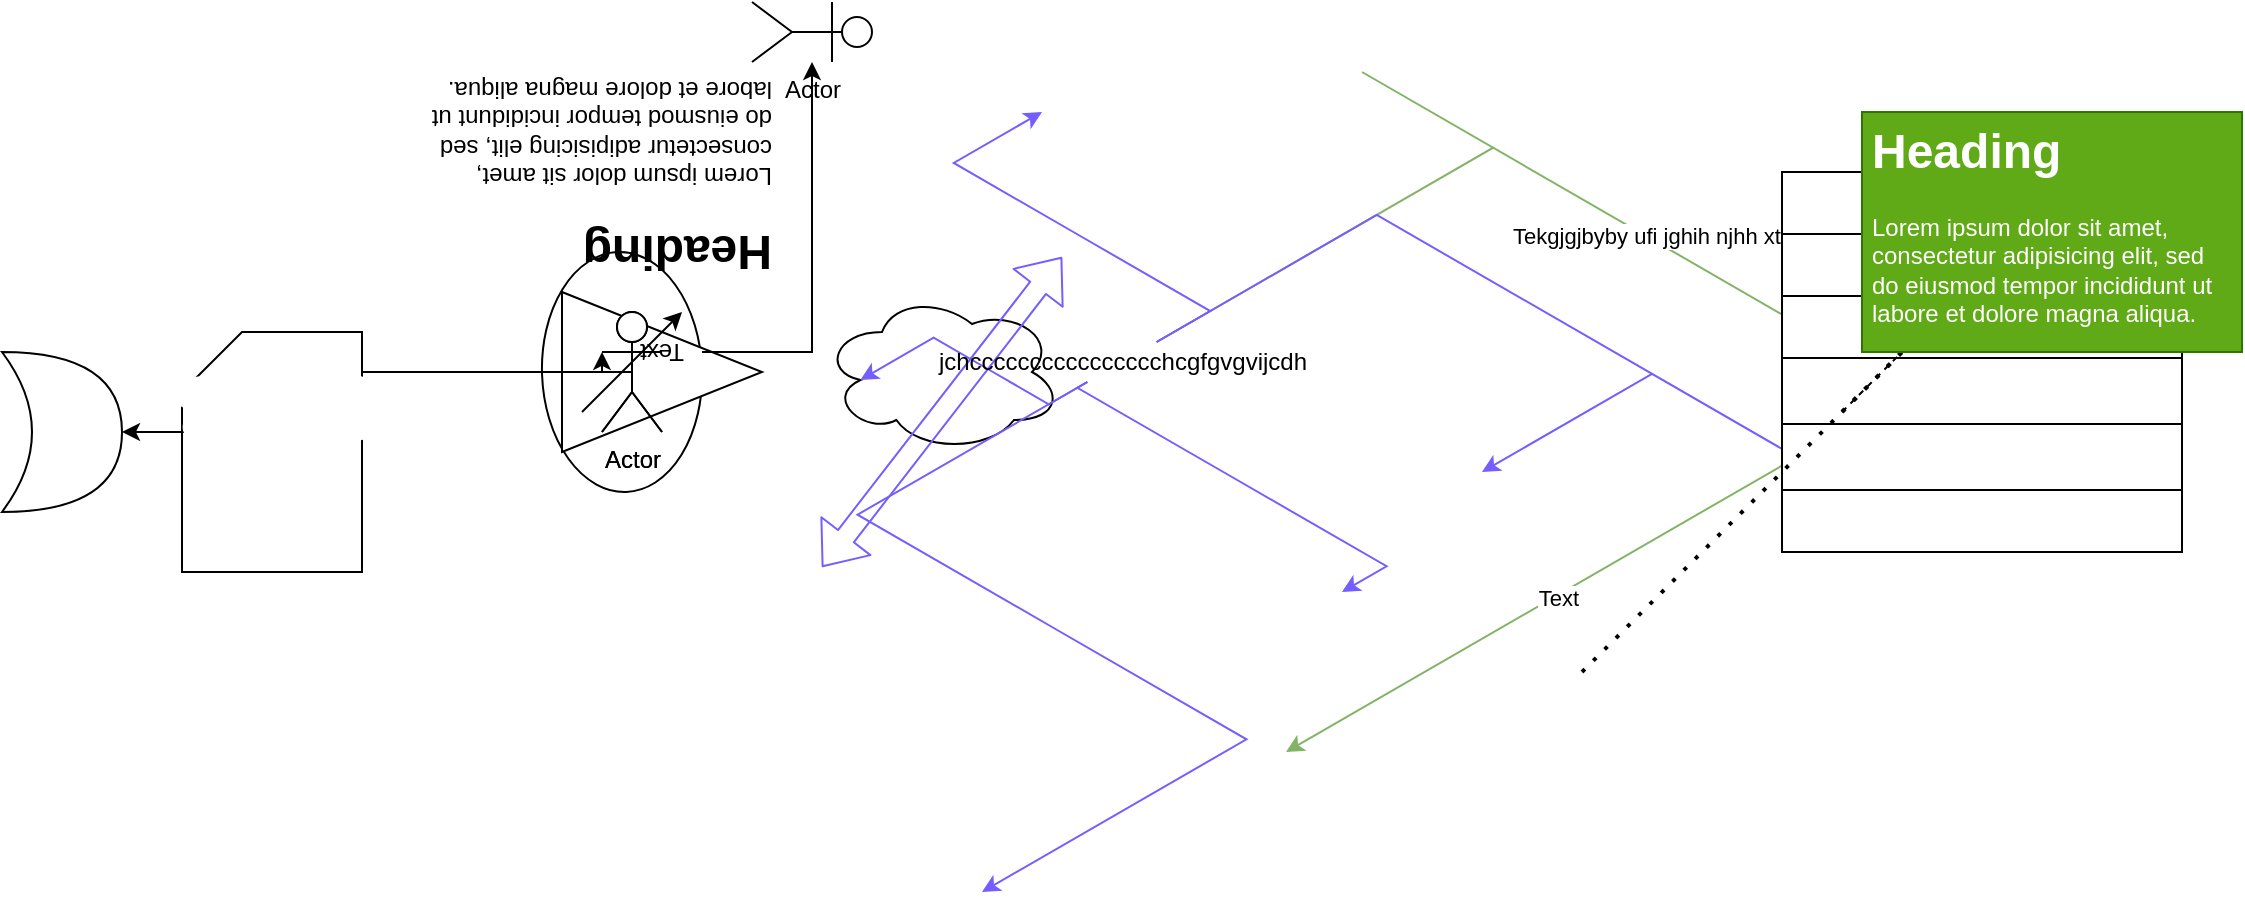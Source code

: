 <mxfile version="14.5.3" type="github" pages="13"><diagram id="Uq6hGUFrpTMafvncaESl" name="Page-1"><mxGraphModel dx="868" dy="520" grid="1" gridSize="10" guides="1" tooltips="1" connect="1" arrows="1" fold="1" page="1" pageScale="1" pageWidth="850" pageHeight="1100" math="0" shadow="0"><root><mxCell id="0"/><mxCell id="1" parent="0"/><mxCell id="WfZomjoZ7GZ4y6lfl-9m-1" value="" style="ellipse;whiteSpace=wrap;html=1;rotation=-92;" parent="1" vertex="1"><mxGeometry x="360" y="230" width="120" height="80" as="geometry"/></mxCell><mxCell id="WfZomjoZ7GZ4y6lfl-9m-2" value="" style="triangle;whiteSpace=wrap;html=1;" parent="1" vertex="1"><mxGeometry x="390" y="230" width="100" height="80" as="geometry"/></mxCell><mxCell id="WfZomjoZ7GZ4y6lfl-9m-3" value="Actor" style="shape=umlActor;verticalLabelPosition=bottom;verticalAlign=top;html=1;outlineConnect=0;" parent="1" vertex="1"><mxGeometry x="410" y="240" width="30" height="60" as="geometry"/></mxCell><mxCell id="WfZomjoZ7GZ4y6lfl-9m-4" style="edgeStyle=orthogonalEdgeStyle;rounded=0;orthogonalLoop=1;jettySize=auto;html=1;exitX=0.5;exitY=0.5;exitDx=0;exitDy=0;exitPerimeter=0;entryX=0;entryY=0.333;entryDx=0;entryDy=0;entryPerimeter=0;" parent="1" source="WfZomjoZ7GZ4y6lfl-9m-3" target="WfZomjoZ7GZ4y6lfl-9m-3" edge="1"><mxGeometry relative="1" as="geometry"/></mxCell><mxCell id="WfZomjoZ7GZ4y6lfl-9m-5" value="" style="shape=card;whiteSpace=wrap;html=1;" parent="1" vertex="1"><mxGeometry x="200" y="250" width="90" height="120" as="geometry"/></mxCell><mxCell id="WfZomjoZ7GZ4y6lfl-9m-6" value="" style="shape=xor;whiteSpace=wrap;html=1;" parent="1" vertex="1"><mxGeometry x="110" y="260" width="60" height="80" as="geometry"/></mxCell><mxCell id="LUJtKRzoTej9j4oCX1z8-2" style="edgeStyle=orthogonalEdgeStyle;rounded=0;orthogonalLoop=1;jettySize=auto;html=1;exitX=0.5;exitY=0.5;exitDx=0;exitDy=0;exitPerimeter=0;" parent="1" source="LUJtKRzoTej9j4oCX1z8-1" target="WfZomjoZ7GZ4y6lfl-9m-6" edge="1"><mxGeometry relative="1" as="geometry"/></mxCell><mxCell id="LUJtKRzoTej9j4oCX1z8-1" value="Actor" style="shape=umlActor;verticalLabelPosition=bottom;verticalAlign=top;html=1;outlineConnect=0;" parent="1" vertex="1"><mxGeometry x="410" y="240" width="30" height="60" as="geometry"/></mxCell><mxCell id="LUJtKRzoTej9j4oCX1z8-3" value="Actor" style="shape=umlActor;verticalLabelPosition=bottom;verticalAlign=top;html=1;outlineConnect=0;direction=south;" parent="1" vertex="1"><mxGeometry x="485" y="85" width="60" height="30" as="geometry"/></mxCell><mxCell id="LUJtKRzoTej9j4oCX1z8-4" value="" style="ellipse;shape=cloud;whiteSpace=wrap;html=1;" parent="1" vertex="1"><mxGeometry x="520" y="230" width="120" height="80" as="geometry"/></mxCell><mxCell id="JFw1LUH1F_hBRJaym7ES-1" style="edgeStyle=orthogonalEdgeStyle;rounded=0;orthogonalLoop=1;jettySize=auto;html=1;exitX=0.25;exitY=0.25;exitDx=0;exitDy=0;exitPerimeter=0;entryX=0.25;entryY=0.25;entryDx=0;entryDy=0;entryPerimeter=0;" parent="1" source="LUJtKRzoTej9j4oCX1z8-5" target="LUJtKRzoTej9j4oCX1z8-5" edge="1"><mxGeometry relative="1" as="geometry"><mxPoint x="220" y="110" as="targetPoint"/></mxGeometry></mxCell><mxCell id="LUJtKRzoTej9j4oCX1z8-5" value="" style="ellipse;shape=cloud;whiteSpace=wrap;html=1;direction=west;strokeColor=#CC35j62;" parent="1" vertex="1"><mxGeometry x="190" y="260" width="120" height="60" as="geometry"/></mxCell><mxCell id="_Esx_XxGu4CRWDaQShuZ-1" value="" style="shape=flexArrow;endArrow=classic;startArrow=classic;html=1;strokeColor=#745EFF;" parent="1" edge="1"><mxGeometry width="50" height="50" relative="1" as="geometry"><mxPoint x="520" y="367.5" as="sourcePoint"/><mxPoint x="640" y="212.5" as="targetPoint"/></mxGeometry></mxCell><mxCell id="_Esx_XxGu4CRWDaQShuZ-2" value="" style="endArrow=classic;html=1;" parent="1" edge="1"><mxGeometry width="50" height="50" relative="1" as="geometry"><mxPoint x="400" y="290" as="sourcePoint"/><mxPoint x="450" y="240" as="targetPoint"/></mxGeometry></mxCell><mxCell id="_Esx_XxGu4CRWDaQShuZ-4" style="edgeStyle=isometricEdgeStyle;rounded=0;orthogonalLoop=1;jettySize=auto;html=1;strokeColor=#82b366;fillColor=#d5e8d4;gradientColor=#97d077;" parent="1" source="_Esx_XxGu4CRWDaQShuZ-3" edge="1"><mxGeometry relative="1" as="geometry"><mxPoint x="752" y="460" as="targetPoint"/><Array as="points"><mxPoint x="790" y="120"/><mxPoint x="120" y="180"/><mxPoint x="740" y="300"/><mxPoint x="1110" y="300"/></Array></mxGeometry></mxCell><mxCell id="IviN5dO9sImYoYvhiH-Q-1" value="Text" style="edgeLabel;html=1;align=center;verticalAlign=middle;resizable=0;points=[];" parent="_Esx_XxGu4CRWDaQShuZ-4" vertex="1" connectable="0"><mxGeometry x="0.672" y="1" relative="1" as="geometry"><mxPoint as="offset"/></mxGeometry></mxCell><mxCell id="S8qe0CvXuDanHDPNovyw-1" value="Tekgjgjbyby ufi jghih njhh xt" style="edgeLabel;html=1;align=center;verticalAlign=middle;resizable=0;points=[];" parent="_Esx_XxGu4CRWDaQShuZ-4" vertex="1" connectable="0"><mxGeometry x="-0.086" relative="1" as="geometry"><mxPoint as="offset"/></mxGeometry></mxCell><mxCell id="_Esx_XxGu4CRWDaQShuZ-5" style="edgeStyle=isometricEdgeStyle;rounded=0;orthogonalLoop=1;jettySize=auto;html=1;strokeColor=#745EFF;" parent="1" source="_Esx_XxGu4CRWDaQShuZ-3" edge="1"><mxGeometry relative="1" as="geometry"><mxPoint x="600" y="530" as="targetPoint"/></mxGeometry></mxCell><mxCell id="_Esx_XxGu4CRWDaQShuZ-6" style="edgeStyle=isometricEdgeStyle;rounded=0;orthogonalLoop=1;jettySize=auto;html=1;strokeColor=#745EFF;" parent="1" source="_Esx_XxGu4CRWDaQShuZ-3" edge="1"><mxGeometry relative="1" as="geometry"><mxPoint x="850" y="320" as="targetPoint"/><Array as="points"><mxPoint x="1020" y="320"/></Array></mxGeometry></mxCell><mxCell id="_Esx_XxGu4CRWDaQShuZ-7" style="edgeStyle=isometricEdgeStyle;rounded=0;orthogonalLoop=1;jettySize=auto;html=1;strokeColor=#745EFF;" parent="1" source="_Esx_XxGu4CRWDaQShuZ-3" edge="1"><mxGeometry relative="1" as="geometry"><mxPoint x="780" y="380" as="targetPoint"/></mxGeometry></mxCell><mxCell id="_Esx_XxGu4CRWDaQShuZ-8" style="edgeStyle=isometricEdgeStyle;rounded=0;orthogonalLoop=1;jettySize=auto;html=1;strokeColor=#745EFF;" parent="1" source="_Esx_XxGu4CRWDaQShuZ-3" edge="1"><mxGeometry relative="1" as="geometry"><mxPoint x="630" y="140" as="targetPoint"/></mxGeometry></mxCell><mxCell id="_Esx_XxGu4CRWDaQShuZ-9" style="edgeStyle=isometricEdgeStyle;rounded=0;orthogonalLoop=1;jettySize=auto;html=1;entryX=0.16;entryY=0.55;entryDx=0;entryDy=0;entryPerimeter=0;strokeColor=#745EFF;" parent="1" source="_Esx_XxGu4CRWDaQShuZ-3" target="LUJtKRzoTej9j4oCX1z8-4" edge="1"><mxGeometry relative="1" as="geometry"/></mxCell><mxCell id="_Esx_XxGu4CRWDaQShuZ-3" value="jchcccccccccccccccchcgfgvgvijcdh&lt;br&gt;" style="text;html=1;align=center;verticalAlign=middle;resizable=0;points=[];autosize=1;" parent="1" vertex="1"><mxGeometry x="570" y="255" width="200" height="20" as="geometry"/></mxCell><mxCell id="pDrsFnETh0Ace-G8Frx5-1" value="" style="shape=table;html=1;whiteSpace=wrap;startSize=0;container=1;collapsible=0;childLayout=tableLayout;" parent="1" vertex="1"><mxGeometry x="1000" y="170" width="200" height="190" as="geometry"/></mxCell><mxCell id="pDrsFnETh0Ace-G8Frx5-2" value="" style="shape=partialRectangle;html=1;whiteSpace=wrap;collapsible=0;dropTarget=0;pointerEvents=0;fillColor=none;top=0;left=0;bottom=0;right=0;points=[[0,0.5],[1,0.5]];portConstraint=eastwest;" parent="pDrsFnETh0Ace-G8Frx5-1" vertex="1"><mxGeometry width="200" height="31" as="geometry"/></mxCell><mxCell id="pDrsFnETh0Ace-G8Frx5-3" value="" style="shape=partialRectangle;html=1;whiteSpace=wrap;connectable=0;overflow=hidden;fillColor=none;top=0;left=0;bottom=0;right=0;" parent="pDrsFnETh0Ace-G8Frx5-2" vertex="1"><mxGeometry width="200" height="31" as="geometry"/></mxCell><mxCell id="pDrsFnETh0Ace-G8Frx5-6" value="" style="shape=partialRectangle;html=1;whiteSpace=wrap;collapsible=0;dropTarget=0;pointerEvents=0;fillColor=none;top=0;left=0;bottom=0;right=0;points=[[0,0.5],[1,0.5]];portConstraint=eastwest;" parent="pDrsFnETh0Ace-G8Frx5-1" vertex="1"><mxGeometry y="31" width="200" height="31" as="geometry"/></mxCell><mxCell id="pDrsFnETh0Ace-G8Frx5-7" value="" style="shape=partialRectangle;html=1;whiteSpace=wrap;connectable=0;overflow=hidden;fillColor=none;top=0;left=0;bottom=0;right=0;" parent="pDrsFnETh0Ace-G8Frx5-6" vertex="1"><mxGeometry width="200" height="31" as="geometry"/></mxCell><mxCell id="pDrsFnETh0Ace-G8Frx5-8" value="" style="shape=partialRectangle;html=1;whiteSpace=wrap;collapsible=0;dropTarget=0;pointerEvents=0;fillColor=none;top=0;left=0;bottom=0;right=0;points=[[0,0.5],[1,0.5]];portConstraint=eastwest;" parent="pDrsFnETh0Ace-G8Frx5-1" vertex="1"><mxGeometry y="62" width="200" height="31" as="geometry"/></mxCell><mxCell id="pDrsFnETh0Ace-G8Frx5-9" value="" style="shape=partialRectangle;html=1;whiteSpace=wrap;connectable=0;overflow=hidden;fillColor=none;top=0;left=0;bottom=0;right=0;" parent="pDrsFnETh0Ace-G8Frx5-8" vertex="1"><mxGeometry width="200" height="31" as="geometry"/></mxCell><mxCell id="pDrsFnETh0Ace-G8Frx5-10" value="" style="shape=partialRectangle;html=1;whiteSpace=wrap;collapsible=0;dropTarget=0;pointerEvents=0;fillColor=none;top=0;left=0;bottom=0;right=0;points=[[0,0.5],[1,0.5]];portConstraint=eastwest;" parent="pDrsFnETh0Ace-G8Frx5-1" vertex="1"><mxGeometry y="93" width="200" height="33" as="geometry"/></mxCell><mxCell id="pDrsFnETh0Ace-G8Frx5-11" value="" style="shape=partialRectangle;html=1;whiteSpace=wrap;connectable=0;overflow=hidden;fillColor=none;top=0;left=0;bottom=0;right=0;" parent="pDrsFnETh0Ace-G8Frx5-10" vertex="1"><mxGeometry width="200" height="33" as="geometry"/></mxCell><mxCell id="pDrsFnETh0Ace-G8Frx5-4" value="" style="shape=partialRectangle;html=1;whiteSpace=wrap;collapsible=0;dropTarget=0;pointerEvents=0;fillColor=none;top=0;left=0;bottom=0;right=0;points=[[0,0.5],[1,0.5]];portConstraint=eastwest;" parent="pDrsFnETh0Ace-G8Frx5-1" vertex="1"><mxGeometry y="126" width="200" height="33" as="geometry"/></mxCell><mxCell id="pDrsFnETh0Ace-G8Frx5-5" value="" style="shape=partialRectangle;html=1;whiteSpace=wrap;connectable=0;overflow=hidden;fillColor=none;top=0;left=0;bottom=0;right=0;" parent="pDrsFnETh0Ace-G8Frx5-4" vertex="1"><mxGeometry width="200" height="33" as="geometry"/></mxCell><mxCell id="pDrsFnETh0Ace-G8Frx5-12" value="" style="shape=partialRectangle;html=1;whiteSpace=wrap;collapsible=0;dropTarget=0;pointerEvents=0;fillColor=none;top=0;left=0;bottom=0;right=0;points=[[0,0.5],[1,0.5]];portConstraint=eastwest;" parent="pDrsFnETh0Ace-G8Frx5-1" vertex="1"><mxGeometry y="159" width="200" height="31" as="geometry"/></mxCell><mxCell id="pDrsFnETh0Ace-G8Frx5-13" value="" style="shape=partialRectangle;html=1;whiteSpace=wrap;connectable=0;overflow=hidden;fillColor=none;top=0;left=0;bottom=0;right=0;" parent="pDrsFnETh0Ace-G8Frx5-12" vertex="1"><mxGeometry width="200" height="31" as="geometry"/></mxCell><mxCell id="pDrsFnETh0Ace-G8Frx5-14" value="" style="endArrow=none;dashed=1;html=1;dashPattern=1 3;strokeWidth=2;" parent="1" edge="1"><mxGeometry width="50" height="50" relative="1" as="geometry"><mxPoint x="1030" y="290" as="sourcePoint"/><mxPoint x="1080" y="240" as="targetPoint"/></mxGeometry></mxCell><mxCell id="pDrsFnETh0Ace-G8Frx5-15" value="" style="endArrow=none;dashed=1;html=1;dashPattern=1 3;strokeWidth=2;" parent="1" edge="1"><mxGeometry width="50" height="50" relative="1" as="geometry"><mxPoint x="900" y="420" as="sourcePoint"/><mxPoint x="1080" y="240" as="targetPoint"/></mxGeometry></mxCell><mxCell id="pDrsFnETh0Ace-G8Frx5-16" value="" style="endArrow=none;dashed=1;html=1;" parent="1" edge="1"><mxGeometry width="50" height="50" relative="1" as="geometry"><mxPoint x="1030" y="290" as="sourcePoint"/><mxPoint x="1080" y="240" as="targetPoint"/></mxGeometry></mxCell><mxCell id="pDrsFnETh0Ace-G8Frx5-17" value="&lt;h1&gt;Heading&lt;/h1&gt;&lt;p&gt;Lorem ipsum dolor sit amet, consectetur adipisicing elit, sed do eiusmod tempor incididunt ut labore et dolore magna aliqua.&lt;/p&gt;" style="text;html=1;strokeColor=#2D7600;fillColor=#60a917;spacing=5;spacingTop=-20;whiteSpace=wrap;overflow=hidden;rounded=0;fontColor=#ffffff;" parent="1" vertex="1"><mxGeometry x="1040" y="140" width="190" height="120" as="geometry"/></mxCell><mxCell id="S8qe0CvXuDanHDPNovyw-2" value="&lt;h1&gt;Heading&lt;/h1&gt;&lt;p&gt;Lorem ipsum dolor sit amet, consectetur adipisicing elit, sed do eiusmod tempor incididunt ut labore et dolore magna aliqua.&lt;/p&gt;" style="text;html=1;strokeColor=none;fillColor=none;spacing=5;spacingTop=-20;whiteSpace=wrap;overflow=hidden;rounded=0;rotation=180;" parent="1" vertex="1"><mxGeometry x="310" y="110" width="190" height="120" as="geometry"/></mxCell><mxCell id="v_LvXh3I0WHlQYhVWzxx-1" style="edgeStyle=orthogonalEdgeStyle;rounded=0;orthogonalLoop=1;jettySize=auto;html=1;exitX=0;exitY=0.5;exitDx=0;exitDy=0;" parent="1" source="S8qe0CvXuDanHDPNovyw-3" target="LUJtKRzoTej9j4oCX1z8-3" edge="1"><mxGeometry relative="1" as="geometry"/></mxCell><mxCell id="S8qe0CvXuDanHDPNovyw-3" value="Text" style="text;html=1;strokeColor=none;fillColor=none;align=center;verticalAlign=middle;whiteSpace=wrap;rounded=0;rotation=180;" parent="1" vertex="1"><mxGeometry x="420" y="250" width="40" height="20" as="geometry"/></mxCell></root></mxGraphModel></diagram><diagram id="3a3yJp4qjZ6TO3O599El" name="Page-2"><mxGraphModel dx="868" dy="463" grid="1" gridSize="10" guides="1" tooltips="1" connect="1" arrows="1" fold="1" page="1" pageScale="1" pageWidth="850" pageHeight="1100" math="0" shadow="0"><root><mxCell id="iM6OY7LpgLXZq83QcjXE-0"/><mxCell id="iM6OY7LpgLXZq83QcjXE-1" parent="iM6OY7LpgLXZq83QcjXE-0"/><mxCell id="a0c0_9QRdF5WZXCJ7F54-0" value="" style="shape=step;perimeter=stepPerimeter;whiteSpace=wrap;html=1;fixedSize=1;direction=north;" parent="iM6OY7LpgLXZq83QcjXE-1" vertex="1"><mxGeometry x="365" y="45" width="370" height="360" as="geometry"/></mxCell></root></mxGraphModel></diagram><diagram id="zDgkyn302dtDndPfKrLj" name="Page-3"><mxGraphModel dx="868" dy="463" grid="1" gridSize="10" guides="1" tooltips="1" connect="1" arrows="1" fold="1" page="1" pageScale="1" pageWidth="850" pageHeight="1100" math="0" shadow="0"><root><mxCell id="1-XpLCZNlw7SuFnW46De-0"/><mxCell id="1-XpLCZNlw7SuFnW46De-1" parent="1-XpLCZNlw7SuFnW46De-0"/><mxCell id="1-XpLCZNlw7SuFnW46De-4" value="" style="edgeStyle=orthogonalEdgeStyle;rounded=0;orthogonalLoop=1;jettySize=auto;html=1;" parent="1-XpLCZNlw7SuFnW46De-1" source="1-XpLCZNlw7SuFnW46De-2" target="1-XpLCZNlw7SuFnW46De-3" edge="1"><mxGeometry relative="1" as="geometry"/></mxCell><mxCell id="1-XpLCZNlw7SuFnW46De-2" value="Text" style="text;html=1;resizable=0;autosize=1;align=center;verticalAlign=middle;points=[];fillColor=none;strokeColor=none;rounded=0;" parent="1-XpLCZNlw7SuFnW46De-1" vertex="1"><mxGeometry x="430" y="260" width="40" height="20" as="geometry"/></mxCell><mxCell id="kwslU5GF8OWCcerJaeuS-0" style="edgeStyle=orthogonalEdgeStyle;rounded=0;orthogonalLoop=1;jettySize=auto;html=1;exitX=1;exitY=0.25;exitDx=0;exitDy=0;" parent="1-XpLCZNlw7SuFnW46De-1" source="1-XpLCZNlw7SuFnW46De-3" edge="1"><mxGeometry relative="1" as="geometry"><mxPoint x="710" y="300" as="targetPoint"/><Array as="points"><mxPoint x="715" y="255"/><mxPoint x="715" y="410"/><mxPoint x="800" y="410"/></Array></mxGeometry></mxCell><mxCell id="1-XpLCZNlw7SuFnW46De-3" value="" style="shape=process;whiteSpace=wrap;html=1;backgroundOutline=1;" parent="1-XpLCZNlw7SuFnW46De-1" vertex="1"><mxGeometry x="510" y="240" width="120" height="60" as="geometry"/></mxCell></root></mxGraphModel></diagram><diagram id="TOq-qyqUJ6rRZM3FZbEt" name="Page-4"><mxGraphModel dx="868" dy="463" grid="1" gridSize="10" guides="1" tooltips="1" connect="1" arrows="1" fold="1" page="1" pageScale="1" pageWidth="850" pageHeight="1100" math="0" shadow="0"><root><mxCell id="K6OdplujTel4bQlMDmUB-0"/><mxCell id="K6OdplujTel4bQlMDmUB-1" parent="K6OdplujTel4bQlMDmUB-0"/><mxCell id="wyUVsIyyT2GAUW8rLGe1-1" style="edgeStyle=orthogonalEdgeStyle;rounded=0;orthogonalLoop=1;jettySize=auto;html=1;" parent="K6OdplujTel4bQlMDmUB-1" source="wyUVsIyyT2GAUW8rLGe1-0" edge="1"><mxGeometry relative="1" as="geometry"><mxPoint x="430" y="80" as="targetPoint"/></mxGeometry></mxCell><mxCell id="wyUVsIyyT2GAUW8rLGe1-2" style="edgeStyle=orthogonalEdgeStyle;rounded=0;orthogonalLoop=1;jettySize=auto;html=1;exitX=0.5;exitY=1;exitDx=0;exitDy=0;" parent="K6OdplujTel4bQlMDmUB-1" source="wyUVsIyyT2GAUW8rLGe1-0" edge="1"><mxGeometry relative="1" as="geometry"><mxPoint x="420" y="450" as="targetPoint"/></mxGeometry></mxCell><mxCell id="wyUVsIyyT2GAUW8rLGe1-3" style="edgeStyle=orthogonalEdgeStyle;rounded=0;orthogonalLoop=1;jettySize=auto;html=1;" parent="K6OdplujTel4bQlMDmUB-1" source="wyUVsIyyT2GAUW8rLGe1-0" edge="1"><mxGeometry relative="1" as="geometry"><mxPoint x="720" y="240" as="targetPoint"/></mxGeometry></mxCell><mxCell id="wyUVsIyyT2GAUW8rLGe1-4" style="edgeStyle=orthogonalEdgeStyle;rounded=0;orthogonalLoop=1;jettySize=auto;html=1;exitX=0;exitY=0.5;exitDx=0;exitDy=0;" parent="K6OdplujTel4bQlMDmUB-1" source="wyUVsIyyT2GAUW8rLGe1-0" edge="1"><mxGeometry relative="1" as="geometry"><mxPoint x="150" y="240" as="targetPoint"/></mxGeometry></mxCell><mxCell id="wyUVsIyyT2GAUW8rLGe1-0" value="" style="shape=process;whiteSpace=wrap;html=1;backgroundOutline=1;" parent="K6OdplujTel4bQlMDmUB-1" vertex="1"><mxGeometry x="360" y="210" width="120" height="60" as="geometry"/></mxCell></root></mxGraphModel></diagram><diagram id="b3pVTPeeGZ7f_rb7J45k" name="Page-5"><mxGraphModel dx="868" dy="1563" grid="1" gridSize="10" guides="1" tooltips="1" connect="1" arrows="1" fold="1" page="1" pageScale="1" pageWidth="850" pageHeight="1100" math="0" shadow="0"><root><mxCell id="QF_oGpLPhZ1Ix4BNkrnu-0"/><mxCell id="QF_oGpLPhZ1Ix4BNkrnu-1" parent="QF_oGpLPhZ1Ix4BNkrnu-0"/><mxCell id="WjnL86J--WRIgbK4Z9T7-0" value="" style="endArrow=none;dashed=1;html=1;dashPattern=1 3;strokeWidth=2;" parent="QF_oGpLPhZ1Ix4BNkrnu-1" edge="1"><mxGeometry width="50" height="50" relative="1" as="geometry"><mxPoint x="400" y="270" as="sourcePoint"/><mxPoint x="540" y="120" as="targetPoint"/><Array as="points"><mxPoint x="280" y="-520"/></Array></mxGeometry></mxCell><mxCell id="WjnL86J--WRIgbK4Z9T7-1" value="" style="endArrow=none;html=1;" parent="QF_oGpLPhZ1Ix4BNkrnu-1" edge="1"><mxGeometry width="50" height="50" relative="1" as="geometry"><mxPoint x="170" y="-160" as="sourcePoint"/><mxPoint x="220" y="-210" as="targetPoint"/><Array as="points"><mxPoint x="780" y="10"/></Array></mxGeometry></mxCell></root></mxGraphModel></diagram><diagram id="PRdsKK2ztDq3TH3-Jwib" name="Page-6"><mxGraphModel dx="868" dy="463" grid="1" gridSize="10" guides="1" tooltips="1" connect="1" arrows="1" fold="1" page="1" pageScale="1" pageWidth="850" pageHeight="1100" math="0" shadow="0"><root><mxCell id="i3DHxixAsfyf_GZDoXQw-0"/><mxCell id="i3DHxixAsfyf_GZDoXQw-1" parent="i3DHxixAsfyf_GZDoXQw-0"/><mxCell id="5iCSVZkJAyHqa5Y6b-uU-0" value="" style="shape=process;whiteSpace=wrap;html=1;backgroundOutline=1;size=0.5;direction=west;" vertex="1" parent="i3DHxixAsfyf_GZDoXQw-1"><mxGeometry x="320" y="210" width="180" height="130" as="geometry"/></mxCell></root></mxGraphModel></diagram><diagram id="DvZaKtyNxjENFZHR2jNC" name="Page-7"><mxGraphModel dx="868" dy="463" grid="1" gridSize="10" guides="1" tooltips="1" connect="1" arrows="1" fold="1" page="1" pageScale="1" pageWidth="850" pageHeight="1100" math="0" shadow="0"><root><mxCell id="YF30jiFBMZkPXsUqHg7P-0"/><mxCell id="YF30jiFBMZkPXsUqHg7P-1" parent="YF30jiFBMZkPXsUqHg7P-0"/><mxCell id="Mi2xxzjJ3A7DgDrUVstL-0" value="" style="endArrow=classic;html=1;shape=flexArrow;edgeStyle=orthogonalEdgeStyle;" parent="YF30jiFBMZkPXsUqHg7P-1" edge="1"><mxGeometry relative="1" as="geometry"><mxPoint x="30" y="240" as="sourcePoint"/><mxPoint x="600" y="360" as="targetPoint"/></mxGeometry></mxCell><mxCell id="Mi2xxzjJ3A7DgDrUVstL-1" value="Label" style="edgeLabel;resizable=0;html=1;align=center;verticalAlign=middle;" parent="Mi2xxzjJ3A7DgDrUVstL-0" connectable="0" vertex="1"><mxGeometry relative="1" as="geometry"/></mxCell><mxCell id="Mi2xxzjJ3A7DgDrUVstL-2" value="Source" style="edgeLabel;resizable=0;html=1;align=left;verticalAlign=bottom;" parent="Mi2xxzjJ3A7DgDrUVstL-0" connectable="0" vertex="1"><mxGeometry x="-1" relative="1" as="geometry"/></mxCell><mxCell id="Mi2xxzjJ3A7DgDrUVstL-3" value="" style="endArrow=classic;html=1;" parent="YF30jiFBMZkPXsUqHg7P-1" edge="1"><mxGeometry relative="1" as="geometry"><mxPoint x="340" y="240" as="sourcePoint"/><mxPoint x="500" y="240" as="targetPoint"/></mxGeometry></mxCell><mxCell id="Mi2xxzjJ3A7DgDrUVstL-4" value="Label" style="edgeLabel;resizable=0;html=1;align=center;verticalAlign=middle;" parent="Mi2xxzjJ3A7DgDrUVstL-3" connectable="0" vertex="1"><mxGeometry relative="1" as="geometry"/></mxCell><mxCell id="Mi2xxzjJ3A7DgDrUVstL-5" value="Source" style="edgeLabel;resizable=0;html=1;align=left;verticalAlign=bottom;" parent="Mi2xxzjJ3A7DgDrUVstL-3" connectable="0" vertex="1"><mxGeometry x="-1" relative="1" as="geometry"/></mxCell></root></mxGraphModel></diagram><diagram id="gpA2Ma2zVwo3Bpdc7Gsh" name="Page-8"><mxGraphModel dx="4268" dy="520" grid="1" gridSize="10" guides="1" tooltips="1" connect="1" arrows="1" fold="1" page="1" pageScale="1" pageWidth="850" pageHeight="1100" math="0" shadow="0"><root><mxCell id="OsQ3VEomF1Kp_nBHUwJC-0"/><mxCell id="OsQ3VEomF1Kp_nBHUwJC-1" parent="OsQ3VEomF1Kp_nBHUwJC-0"/><mxCell id="OsQ3VEomF1Kp_nBHUwJC-2" value="" style="endArrow=classic;startArrow=classic;html=1;shape=arrow;" parent="OsQ3VEomF1Kp_nBHUwJC-1" target="OsQ3VEomF1Kp_nBHUwJC-3" edge="1"><mxGeometry width="50" height="50" relative="1" as="geometry"><mxPoint x="280" y="380" as="sourcePoint"/><mxPoint x="450" y="220" as="targetPoint"/></mxGeometry></mxCell><mxCell id="OsQ3VEomF1Kp_nBHUwJC-4" style="edgeStyle=orthogonalEdgeStyle;shape=arrow;rounded=0;orthogonalLoop=1;jettySize=auto;html=1;shadow=0;" parent="OsQ3VEomF1Kp_nBHUwJC-1" source="OsQ3VEomF1Kp_nBHUwJC-3" edge="1"><mxGeometry relative="1" as="geometry"><mxPoint x="390" y="390" as="targetPoint"/></mxGeometry></mxCell><mxCell id="OsQ3VEomF1Kp_nBHUwJC-3" value="" style="ellipse;whiteSpace=wrap;html=1;" parent="OsQ3VEomF1Kp_nBHUwJC-1" vertex="1"><mxGeometry x="400" y="120" width="120" height="80" as="geometry"/></mxCell><mxCell id="OsQ3VEomF1Kp_nBHUwJC-5" value="Text" style="text;html=1;align=center;verticalAlign=middle;resizable=0;points=[];autosize=1;rotation=90;" parent="OsQ3VEomF1Kp_nBHUwJC-1" vertex="1"><mxGeometry x="-2720" y="200" width="40" height="20" as="geometry"/></mxCell><mxCell id="JnH6zHGmxGZsPteMfTZT-0" value="00000" style="text;html=1;strokeColor=none;fillColor=none;align=center;verticalAlign=middle;whiteSpace=wrap;rounded=0;" vertex="1" parent="OsQ3VEomF1Kp_nBHUwJC-1"><mxGeometry x="400" y="260" width="40" height="20" as="geometry"/></mxCell><mxCell id="JnH6zHGmxGZsPteMfTZT-1" value="Text" style="text;html=1;strokeColor=none;fillColor=none;align=center;verticalAlign=middle;whiteSpace=wrap;rounded=0;" vertex="1" parent="OsQ3VEomF1Kp_nBHUwJC-1"><mxGeometry x="-1010" y="200" width="40" height="20" as="geometry"/></mxCell></root></mxGraphModel></diagram><diagram id="OhC_cd7Y7CI2wqu5mULu" name="Page-9"><mxGraphModel dx="868" dy="520" grid="1" gridSize="10" guides="1" tooltips="1" connect="1" arrows="1" fold="1" page="1" pageScale="1" pageWidth="850" pageHeight="1100" math="0" shadow="0"><root><object label="" id="Sfg7BaJWomvVlGfWRTGP-0"><mxCell/></object><mxCell id="Sfg7BaJWomvVlGfWRTGP-1" parent="Sfg7BaJWomvVlGfWRTGP-0"/><mxCell id="Sfg7BaJWomvVlGfWRTGP-3" style="edgeStyle=orthogonalEdgeStyle;rounded=0;orthogonalLoop=1;jettySize=auto;html=1;" parent="Sfg7BaJWomvVlGfWRTGP-1" source="Sfg7BaJWomvVlGfWRTGP-2" target="Sfg7BaJWomvVlGfWRTGP-4" edge="1"><mxGeometry relative="1" as="geometry"><mxPoint x="420" y="120" as="targetPoint"/></mxGeometry></mxCell><mxCell id="Sfg7BaJWomvVlGfWRTGP-5" style="edgeStyle=orthogonalEdgeStyle;rounded=0;orthogonalLoop=1;jettySize=auto;html=1;" parent="Sfg7BaJWomvVlGfWRTGP-1" source="Sfg7BaJWomvVlGfWRTGP-2" edge="1"><mxGeometry relative="1" as="geometry"><mxPoint x="420" y="492" as="targetPoint"/></mxGeometry></mxCell><mxCell id="Ffml8wWCJ6H8tx7pEgEv-0" style="edgeStyle=orthogonalEdgeStyle;rounded=0;orthogonalLoop=1;jettySize=auto;html=1;entryX=1;entryY=0.5;entryDx=0;entryDy=0;" parent="Sfg7BaJWomvVlGfWRTGP-1" source="Sfg7BaJWomvVlGfWRTGP-2" target="Sfg7BaJWomvVlGfWRTGP-2" edge="1"><mxGeometry relative="1" as="geometry"><mxPoint x="490" y="260" as="targetPoint"/><Array as="points"><mxPoint x="480" y="260"/><mxPoint x="480" y="260"/></Array></mxGeometry></mxCell><mxCell id="Ffml8wWCJ6H8tx7pEgEv-1" style="edgeStyle=orthogonalEdgeStyle;rounded=0;orthogonalLoop=1;jettySize=auto;html=1;" parent="Sfg7BaJWomvVlGfWRTGP-1" source="Sfg7BaJWomvVlGfWRTGP-2" target="Ffml8wWCJ6H8tx7pEgEv-2" edge="1"><mxGeometry relative="1" as="geometry"><mxPoint x="600" y="260" as="targetPoint"/></mxGeometry></mxCell><mxCell id="Ffml8wWCJ6H8tx7pEgEv-3" style="edgeStyle=orthogonalEdgeStyle;rounded=0;orthogonalLoop=1;jettySize=auto;html=1;" parent="Sfg7BaJWomvVlGfWRTGP-1" source="Sfg7BaJWomvVlGfWRTGP-2" target="Ffml8wWCJ6H8tx7pEgEv-4" edge="1"><mxGeometry relative="1" as="geometry"><mxPoint x="200" y="260" as="targetPoint"/></mxGeometry></mxCell><mxCell id="Ffml8wWCJ6H8tx7pEgEv-5" value="" style="edgeStyle=orthogonalEdgeStyle;shape=flexArrow;rounded=0;orthogonalLoop=1;jettySize=auto;html=1;" parent="Sfg7BaJWomvVlGfWRTGP-1" source="Sfg7BaJWomvVlGfWRTGP-2" target="Ffml8wWCJ6H8tx7pEgEv-2" edge="1"><mxGeometry relative="1" as="geometry"/></mxCell><mxCell id="Sfg7BaJWomvVlGfWRTGP-2" value="ؤاتيئوىةثزىوسيملنيةىنشلايئملم" style="rounded=1;whiteSpace=wrap;html=1;fillColor=#0050ef;strokeColor=#001DBC;fontColor=#ffffff;" parent="Sfg7BaJWomvVlGfWRTGP-1" vertex="1"><mxGeometry x="360" y="230" width="120" height="60" as="geometry"/></mxCell><mxCell id="Sfg7BaJWomvVlGfWRTGP-4" value="رررلبعلالحل&lt;br&gt;" style="text;html=1;strokeColor=none;fillColor=none;align=center;verticalAlign=middle;whiteSpace=wrap;rounded=0;" parent="Sfg7BaJWomvVlGfWRTGP-1" vertex="1"><mxGeometry x="400" y="110" width="40" height="20" as="geometry"/></mxCell><mxCell id="Sfg7BaJWomvVlGfWRTGP-6" value="ابلتل3تتقع" style="text;html=1;strokeColor=none;fillColor=none;align=center;verticalAlign=middle;whiteSpace=wrap;rounded=0;" parent="Sfg7BaJWomvVlGfWRTGP-1" vertex="1"><mxGeometry x="400" y="490" width="40" height="20" as="geometry"/></mxCell><mxCell id="Ffml8wWCJ6H8tx7pEgEv-2" value="hfhfgifg" style="text;html=1;strokeColor=none;fillColor=none;align=center;verticalAlign=middle;whiteSpace=wrap;rounded=0;" parent="Sfg7BaJWomvVlGfWRTGP-1" vertex="1"><mxGeometry x="580" y="250" width="40" height="20" as="geometry"/></mxCell><mxCell id="Ffml8wWCJ6H8tx7pEgEv-4" value="jhuبيمءط" style="text;html=1;strokeColor=none;fillColor=none;align=center;verticalAlign=middle;whiteSpace=wrap;rounded=0;" parent="Sfg7BaJWomvVlGfWRTGP-1" vertex="1"><mxGeometry x="180" y="250" width="40" height="20" as="geometry"/></mxCell></root></mxGraphModel></diagram><diagram id="dk2z0F-aa0wymOa4GiXJ" name="Page-10"><mxGraphModel dx="868" dy="520" grid="1" gridSize="10" guides="1" tooltips="1" connect="1" arrows="1" fold="1" page="1" pageScale="1" pageWidth="850" pageHeight="1100" math="0" shadow="0"><root><mxCell id="3zpcN57NNV2rhUczqw_g-0"/><mxCell id="3zpcN57NNV2rhUczqw_g-1" parent="3zpcN57NNV2rhUczqw_g-0"/><mxCell id="qsNmCKjUeA7pMoxbkAbL-2" value="" style="edgeStyle=orthogonalEdgeStyle;rounded=0;orthogonalLoop=1;jettySize=auto;html=1;" edge="1" parent="3zpcN57NNV2rhUczqw_g-1" source="qsNmCKjUeA7pMoxbkAbL-0" target="qsNmCKjUeA7pMoxbkAbL-1"><mxGeometry relative="1" as="geometry"/></mxCell><mxCell id="qsNmCKjUeA7pMoxbkAbL-5" style="edgeStyle=orthogonalEdgeStyle;rounded=0;orthogonalLoop=1;jettySize=auto;html=1;" edge="1" parent="3zpcN57NNV2rhUczqw_g-1" source="qsNmCKjUeA7pMoxbkAbL-0"><mxGeometry relative="1" as="geometry"><mxPoint x="150" y="220" as="targetPoint"/></mxGeometry></mxCell><mxCell id="qsNmCKjUeA7pMoxbkAbL-0" value="Actor" style="shape=umlActor;verticalLabelPosition=bottom;verticalAlign=top;html=1;outlineConnect=0;direction=south;fillColor=#FFD966;" vertex="1" parent="3zpcN57NNV2rhUczqw_g-1"><mxGeometry x="170" y="140" width="60" height="135" as="geometry"/></mxCell><mxCell id="qsNmCKjUeA7pMoxbkAbL-4" value="" style="edgeStyle=orthogonalEdgeStyle;rounded=0;orthogonalLoop=1;jettySize=auto;html=1;" edge="1" parent="3zpcN57NNV2rhUczqw_g-1" source="qsNmCKjUeA7pMoxbkAbL-1" target="qsNmCKjUeA7pMoxbkAbL-3"><mxGeometry relative="1" as="geometry"/></mxCell><mxCell id="qsNmCKjUeA7pMoxbkAbL-1" value="Actor" style="shape=umlActor;verticalLabelPosition=bottom;verticalAlign=top;html=1;outlineConnect=0;" vertex="1" parent="3zpcN57NNV2rhUczqw_g-1"><mxGeometry x="410" y="380" width="30" height="60" as="geometry"/></mxCell><mxCell id="qsNmCKjUeA7pMoxbkAbL-3" value="Actor" style="shape=umlActor;verticalLabelPosition=bottom;verticalAlign=top;html=1;outlineConnect=0;" vertex="1" parent="3zpcN57NNV2rhUczqw_g-1"><mxGeometry x="410" y="520" width="30" height="60" as="geometry"/></mxCell><mxCell id="qsNmCKjUeA7pMoxbkAbL-6" value="" style="shape=table;html=1;whiteSpace=wrap;startSize=0;container=1;collapsible=0;childLayout=tableLayout;" vertex="1" parent="3zpcN57NNV2rhUczqw_g-1"><mxGeometry x="570" y="220" width="300" height="200" as="geometry"/></mxCell><mxCell id="qsNmCKjUeA7pMoxbkAbL-7" value="" style="shape=partialRectangle;html=1;whiteSpace=wrap;collapsible=0;dropTarget=0;pointerEvents=0;fillColor=none;top=0;left=0;bottom=0;right=0;points=[[0,0.5],[1,0.5]];portConstraint=eastwest;" vertex="1" parent="qsNmCKjUeA7pMoxbkAbL-6"><mxGeometry width="300" height="40" as="geometry"/></mxCell><mxCell id="qsNmCKjUeA7pMoxbkAbL-8" value="" style="shape=partialRectangle;html=1;whiteSpace=wrap;connectable=0;overflow=hidden;fillColor=none;top=0;left=0;bottom=0;right=0;" vertex="1" parent="qsNmCKjUeA7pMoxbkAbL-7"><mxGeometry width="60" height="40" as="geometry"/></mxCell><mxCell id="qsNmCKjUeA7pMoxbkAbL-9" value="" style="shape=partialRectangle;html=1;whiteSpace=wrap;connectable=0;overflow=hidden;fillColor=none;top=0;left=0;bottom=0;right=0;" vertex="1" parent="qsNmCKjUeA7pMoxbkAbL-7"><mxGeometry x="60" width="60" height="40" as="geometry"/></mxCell><mxCell id="qsNmCKjUeA7pMoxbkAbL-10" value="" style="shape=partialRectangle;html=1;whiteSpace=wrap;connectable=0;overflow=hidden;fillColor=none;top=0;left=0;bottom=0;right=0;" vertex="1" parent="qsNmCKjUeA7pMoxbkAbL-7"><mxGeometry x="120" width="60" height="40" as="geometry"/></mxCell><mxCell id="qsNmCKjUeA7pMoxbkAbL-11" value="" style="shape=partialRectangle;html=1;whiteSpace=wrap;connectable=0;overflow=hidden;fillColor=none;top=0;left=0;bottom=0;right=0;" vertex="1" parent="qsNmCKjUeA7pMoxbkAbL-7"><mxGeometry x="180" width="60" height="40" as="geometry"/></mxCell><mxCell id="qsNmCKjUeA7pMoxbkAbL-12" value="" style="shape=partialRectangle;html=1;whiteSpace=wrap;connectable=0;overflow=hidden;fillColor=none;top=0;left=0;bottom=0;right=0;" vertex="1" parent="qsNmCKjUeA7pMoxbkAbL-7"><mxGeometry x="240" width="60" height="40" as="geometry"/></mxCell><mxCell id="qsNmCKjUeA7pMoxbkAbL-13" value="" style="shape=partialRectangle;html=1;whiteSpace=wrap;collapsible=0;dropTarget=0;pointerEvents=0;fillColor=none;top=0;left=0;bottom=0;right=0;points=[[0,0.5],[1,0.5]];portConstraint=eastwest;" vertex="1" parent="qsNmCKjUeA7pMoxbkAbL-6"><mxGeometry y="40" width="300" height="40" as="geometry"/></mxCell><mxCell id="qsNmCKjUeA7pMoxbkAbL-14" value="" style="shape=partialRectangle;html=1;whiteSpace=wrap;connectable=0;overflow=hidden;fillColor=none;top=0;left=0;bottom=0;right=0;" vertex="1" parent="qsNmCKjUeA7pMoxbkAbL-13"><mxGeometry width="60" height="40" as="geometry"/></mxCell><mxCell id="qsNmCKjUeA7pMoxbkAbL-15" value="" style="shape=partialRectangle;html=1;whiteSpace=wrap;connectable=0;overflow=hidden;fillColor=none;top=0;left=0;bottom=0;right=0;" vertex="1" parent="qsNmCKjUeA7pMoxbkAbL-13"><mxGeometry x="60" width="60" height="40" as="geometry"/></mxCell><mxCell id="qsNmCKjUeA7pMoxbkAbL-16" value="" style="shape=partialRectangle;html=1;whiteSpace=wrap;connectable=0;overflow=hidden;fillColor=none;top=0;left=0;bottom=0;right=0;" vertex="1" parent="qsNmCKjUeA7pMoxbkAbL-13"><mxGeometry x="120" width="60" height="40" as="geometry"/></mxCell><mxCell id="qsNmCKjUeA7pMoxbkAbL-17" value="" style="shape=partialRectangle;html=1;whiteSpace=wrap;connectable=0;overflow=hidden;fillColor=none;top=0;left=0;bottom=0;right=0;" vertex="1" parent="qsNmCKjUeA7pMoxbkAbL-13"><mxGeometry x="180" width="60" height="40" as="geometry"/></mxCell><mxCell id="qsNmCKjUeA7pMoxbkAbL-18" value="" style="shape=partialRectangle;html=1;whiteSpace=wrap;connectable=0;overflow=hidden;fillColor=none;top=0;left=0;bottom=0;right=0;" vertex="1" parent="qsNmCKjUeA7pMoxbkAbL-13"><mxGeometry x="240" width="60" height="40" as="geometry"/></mxCell><mxCell id="qsNmCKjUeA7pMoxbkAbL-19" value="" style="shape=partialRectangle;html=1;whiteSpace=wrap;collapsible=0;dropTarget=0;pointerEvents=0;fillColor=none;top=0;left=0;bottom=0;right=0;points=[[0,0.5],[1,0.5]];portConstraint=eastwest;" vertex="1" parent="qsNmCKjUeA7pMoxbkAbL-6"><mxGeometry y="80" width="300" height="40" as="geometry"/></mxCell><mxCell id="qsNmCKjUeA7pMoxbkAbL-20" value="" style="shape=partialRectangle;html=1;whiteSpace=wrap;connectable=0;overflow=hidden;fillColor=none;top=0;left=0;bottom=0;right=0;" vertex="1" parent="qsNmCKjUeA7pMoxbkAbL-19"><mxGeometry width="60" height="40" as="geometry"/></mxCell><mxCell id="qsNmCKjUeA7pMoxbkAbL-21" value="" style="shape=partialRectangle;html=1;whiteSpace=wrap;connectable=0;overflow=hidden;fillColor=none;top=0;left=0;bottom=0;right=0;" vertex="1" parent="qsNmCKjUeA7pMoxbkAbL-19"><mxGeometry x="60" width="60" height="40" as="geometry"/></mxCell><mxCell id="qsNmCKjUeA7pMoxbkAbL-22" value="" style="shape=partialRectangle;html=1;whiteSpace=wrap;connectable=0;overflow=hidden;fillColor=none;top=0;left=0;bottom=0;right=0;" vertex="1" parent="qsNmCKjUeA7pMoxbkAbL-19"><mxGeometry x="120" width="60" height="40" as="geometry"/></mxCell><mxCell id="qsNmCKjUeA7pMoxbkAbL-23" value="" style="shape=partialRectangle;html=1;whiteSpace=wrap;connectable=0;overflow=hidden;fillColor=none;top=0;left=0;bottom=0;right=0;" vertex="1" parent="qsNmCKjUeA7pMoxbkAbL-19"><mxGeometry x="180" width="60" height="40" as="geometry"/></mxCell><mxCell id="qsNmCKjUeA7pMoxbkAbL-24" value="" style="shape=partialRectangle;html=1;whiteSpace=wrap;connectable=0;overflow=hidden;fillColor=none;top=0;left=0;bottom=0;right=0;" vertex="1" parent="qsNmCKjUeA7pMoxbkAbL-19"><mxGeometry x="240" width="60" height="40" as="geometry"/></mxCell><mxCell id="qsNmCKjUeA7pMoxbkAbL-25" value="" style="shape=partialRectangle;html=1;whiteSpace=wrap;collapsible=0;dropTarget=0;pointerEvents=0;fillColor=none;top=0;left=0;bottom=0;right=0;points=[[0,0.5],[1,0.5]];portConstraint=eastwest;" vertex="1" parent="qsNmCKjUeA7pMoxbkAbL-6"><mxGeometry y="120" width="300" height="40" as="geometry"/></mxCell><mxCell id="qsNmCKjUeA7pMoxbkAbL-26" value="" style="shape=partialRectangle;html=1;whiteSpace=wrap;connectable=0;overflow=hidden;fillColor=none;top=0;left=0;bottom=0;right=0;" vertex="1" parent="qsNmCKjUeA7pMoxbkAbL-25"><mxGeometry width="60" height="40" as="geometry"/></mxCell><mxCell id="qsNmCKjUeA7pMoxbkAbL-27" value="" style="shape=partialRectangle;html=1;whiteSpace=wrap;connectable=0;overflow=hidden;fillColor=none;top=0;left=0;bottom=0;right=0;" vertex="1" parent="qsNmCKjUeA7pMoxbkAbL-25"><mxGeometry x="60" width="60" height="40" as="geometry"/></mxCell><mxCell id="qsNmCKjUeA7pMoxbkAbL-28" value="" style="shape=partialRectangle;html=1;whiteSpace=wrap;connectable=0;overflow=hidden;fillColor=none;top=0;left=0;bottom=0;right=0;" vertex="1" parent="qsNmCKjUeA7pMoxbkAbL-25"><mxGeometry x="120" width="60" height="40" as="geometry"/></mxCell><mxCell id="qsNmCKjUeA7pMoxbkAbL-29" value="" style="shape=partialRectangle;html=1;whiteSpace=wrap;connectable=0;overflow=hidden;fillColor=none;top=0;left=0;bottom=0;right=0;" vertex="1" parent="qsNmCKjUeA7pMoxbkAbL-25"><mxGeometry x="180" width="60" height="40" as="geometry"/></mxCell><mxCell id="qsNmCKjUeA7pMoxbkAbL-30" value="" style="shape=partialRectangle;html=1;whiteSpace=wrap;connectable=0;overflow=hidden;fillColor=none;top=0;left=0;bottom=0;right=0;" vertex="1" parent="qsNmCKjUeA7pMoxbkAbL-25"><mxGeometry x="240" width="60" height="40" as="geometry"/></mxCell><mxCell id="qsNmCKjUeA7pMoxbkAbL-31" value="" style="shape=partialRectangle;html=1;whiteSpace=wrap;collapsible=0;dropTarget=0;pointerEvents=0;fillColor=none;top=0;left=0;bottom=0;right=0;points=[[0,0.5],[1,0.5]];portConstraint=eastwest;" vertex="1" parent="qsNmCKjUeA7pMoxbkAbL-6"><mxGeometry y="160" width="300" height="40" as="geometry"/></mxCell><mxCell id="qsNmCKjUeA7pMoxbkAbL-32" value="" style="shape=partialRectangle;html=1;whiteSpace=wrap;connectable=0;overflow=hidden;fillColor=none;top=0;left=0;bottom=0;right=0;" vertex="1" parent="qsNmCKjUeA7pMoxbkAbL-31"><mxGeometry width="60" height="40" as="geometry"/></mxCell><mxCell id="qsNmCKjUeA7pMoxbkAbL-33" value="" style="shape=partialRectangle;html=1;whiteSpace=wrap;connectable=0;overflow=hidden;fillColor=none;top=0;left=0;bottom=0;right=0;" vertex="1" parent="qsNmCKjUeA7pMoxbkAbL-31"><mxGeometry x="60" width="60" height="40" as="geometry"/></mxCell><mxCell id="qsNmCKjUeA7pMoxbkAbL-34" value="" style="shape=partialRectangle;html=1;whiteSpace=wrap;connectable=0;overflow=hidden;fillColor=none;top=0;left=0;bottom=0;right=0;" vertex="1" parent="qsNmCKjUeA7pMoxbkAbL-31"><mxGeometry x="120" width="60" height="40" as="geometry"/></mxCell><mxCell id="qsNmCKjUeA7pMoxbkAbL-35" value="" style="shape=partialRectangle;html=1;whiteSpace=wrap;connectable=0;overflow=hidden;fillColor=none;top=0;left=0;bottom=0;right=0;" vertex="1" parent="qsNmCKjUeA7pMoxbkAbL-31"><mxGeometry x="180" width="60" height="40" as="geometry"/></mxCell><mxCell id="qsNmCKjUeA7pMoxbkAbL-36" value="" style="shape=partialRectangle;html=1;whiteSpace=wrap;connectable=0;overflow=hidden;fillColor=none;top=0;left=0;bottom=0;right=0;" vertex="1" parent="qsNmCKjUeA7pMoxbkAbL-31"><mxGeometry x="240" width="60" height="40" as="geometry"/></mxCell></root></mxGraphModel></diagram><diagram id="xQbiC-hGGCQlFQSROdCu" name="Page-11"><mxGraphModel dx="868" dy="520" grid="1" gridSize="10" guides="1" tooltips="1" connect="1" arrows="1" fold="1" page="1" pageScale="1" pageWidth="850" pageHeight="1100" math="0" shadow="0"><root><mxCell id="vSGUDIdb-ZUxPeTnirSj-0"/><mxCell id="vSGUDIdb-ZUxPeTnirSj-1" parent="vSGUDIdb-ZUxPeTnirSj-0"/><mxCell id="vSGUDIdb-ZUxPeTnirSj-2" value="" style="shape=table;html=1;whiteSpace=wrap;startSize=0;container=1;collapsible=0;childLayout=tableLayout;" parent="vSGUDIdb-ZUxPeTnirSj-1" vertex="1"><mxGeometry x="240" y="190" width="384" height="160" as="geometry"/></mxCell><mxCell id="vSGUDIdb-ZUxPeTnirSj-3" value="" style="shape=partialRectangle;html=1;whiteSpace=wrap;collapsible=0;dropTarget=0;pointerEvents=0;fillColor=none;top=0;left=0;bottom=0;right=0;points=[[0,0.5],[1,0.5]];portConstraint=eastwest;" parent="vSGUDIdb-ZUxPeTnirSj-2" vertex="1"><mxGeometry width="384" height="40" as="geometry"/></mxCell><mxCell id="vSGUDIdb-ZUxPeTnirSj-4" value="الطارق" style="shape=partialRectangle;html=1;whiteSpace=wrap;connectable=0;overflow=hidden;fillColor=none;top=0;left=0;bottom=0;right=0;" parent="vSGUDIdb-ZUxPeTnirSj-3" vertex="1"><mxGeometry width="77" height="40" as="geometry"/></mxCell><mxCell id="vSGUDIdb-ZUxPeTnirSj-5" value="النحل" style="shape=partialRectangle;html=1;whiteSpace=wrap;connectable=0;overflow=hidden;fillColor=none;top=0;left=0;bottom=0;right=0;" parent="vSGUDIdb-ZUxPeTnirSj-3" vertex="1"><mxGeometry x="77" width="76" height="40" as="geometry"/></mxCell><mxCell id="vSGUDIdb-ZUxPeTnirSj-6" value="الفجر" style="shape=partialRectangle;html=1;whiteSpace=wrap;connectable=0;overflow=hidden;fillColor=none;top=0;left=0;bottom=0;right=0;" parent="vSGUDIdb-ZUxPeTnirSj-3" vertex="1"><mxGeometry x="153" width="77" height="40" as="geometry"/></mxCell><mxCell id="vSGUDIdb-ZUxPeTnirSj-7" value="الغاشية" style="shape=partialRectangle;html=1;whiteSpace=wrap;connectable=0;overflow=hidden;fillColor=none;top=0;left=0;bottom=0;right=0;" parent="vSGUDIdb-ZUxPeTnirSj-3" vertex="1"><mxGeometry x="230" width="77" height="40" as="geometry"/></mxCell><mxCell id="vSGUDIdb-ZUxPeTnirSj-9" value="الاعلى" style="shape=partialRectangle;html=1;whiteSpace=wrap;connectable=0;overflow=hidden;fillColor=none;top=0;left=0;bottom=0;right=0;" parent="vSGUDIdb-ZUxPeTnirSj-3" vertex="1"><mxGeometry x="307" width="77" height="40" as="geometry"/></mxCell><mxCell id="vSGUDIdb-ZUxPeTnirSj-10" value="" style="shape=partialRectangle;html=1;whiteSpace=wrap;collapsible=0;dropTarget=0;pointerEvents=0;fillColor=none;top=0;left=0;bottom=0;right=0;points=[[0,0.5],[1,0.5]];portConstraint=eastwest;" parent="vSGUDIdb-ZUxPeTnirSj-2" vertex="1"><mxGeometry y="40" width="384" height="40" as="geometry"/></mxCell><mxCell id="vSGUDIdb-ZUxPeTnirSj-11" value="" style="shape=partialRectangle;html=1;whiteSpace=wrap;connectable=0;overflow=hidden;fillColor=none;top=0;left=0;bottom=0;right=0;" parent="vSGUDIdb-ZUxPeTnirSj-10" vertex="1"><mxGeometry width="77" height="40" as="geometry"/></mxCell><mxCell id="vSGUDIdb-ZUxPeTnirSj-12" value="" style="shape=partialRectangle;html=1;whiteSpace=wrap;connectable=0;overflow=hidden;fillColor=none;top=0;left=0;bottom=0;right=0;" parent="vSGUDIdb-ZUxPeTnirSj-10" vertex="1"><mxGeometry x="77" width="76" height="40" as="geometry"/></mxCell><mxCell id="vSGUDIdb-ZUxPeTnirSj-13" value="الناس" style="shape=partialRectangle;html=1;whiteSpace=wrap;connectable=0;overflow=hidden;fillColor=none;top=0;left=0;bottom=0;right=0;align=center;" parent="vSGUDIdb-ZUxPeTnirSj-10" vertex="1"><mxGeometry x="153" width="77" height="40" as="geometry"/></mxCell><mxCell id="vSGUDIdb-ZUxPeTnirSj-14" value="ياسين" style="shape=partialRectangle;html=1;whiteSpace=wrap;connectable=0;overflow=hidden;fillColor=none;top=0;left=0;bottom=0;right=0;" parent="vSGUDIdb-ZUxPeTnirSj-10" vertex="1"><mxGeometry x="230" width="77" height="40" as="geometry"/></mxCell><mxCell id="vSGUDIdb-ZUxPeTnirSj-16" value="ابراهيم" style="shape=partialRectangle;html=1;whiteSpace=wrap;connectable=0;overflow=hidden;fillColor=none;top=0;left=0;bottom=0;right=0;" parent="vSGUDIdb-ZUxPeTnirSj-10" vertex="1"><mxGeometry x="307" width="77" height="40" as="geometry"/></mxCell><mxCell id="vSGUDIdb-ZUxPeTnirSj-17" value="" style="shape=partialRectangle;html=1;whiteSpace=wrap;collapsible=0;dropTarget=0;pointerEvents=0;fillColor=none;top=0;left=0;bottom=0;right=0;points=[[0,0.5],[1,0.5]];portConstraint=eastwest;" parent="vSGUDIdb-ZUxPeTnirSj-2" vertex="1"><mxGeometry y="80" width="384" height="40" as="geometry"/></mxCell><mxCell id="vSGUDIdb-ZUxPeTnirSj-18" value="" style="shape=partialRectangle;html=1;whiteSpace=wrap;connectable=0;overflow=hidden;fillColor=none;top=0;left=0;bottom=0;right=0;" parent="vSGUDIdb-ZUxPeTnirSj-17" vertex="1"><mxGeometry width="77" height="40" as="geometry"/></mxCell><mxCell id="vSGUDIdb-ZUxPeTnirSj-19" value="" style="shape=partialRectangle;html=1;whiteSpace=wrap;connectable=0;overflow=hidden;fillColor=none;top=0;left=0;bottom=0;right=0;" parent="vSGUDIdb-ZUxPeTnirSj-17" vertex="1"><mxGeometry x="77" width="76" height="40" as="geometry"/></mxCell><mxCell id="vSGUDIdb-ZUxPeTnirSj-20" value="" style="shape=partialRectangle;html=1;whiteSpace=wrap;connectable=0;overflow=hidden;fillColor=none;top=0;left=0;bottom=0;right=0;" parent="vSGUDIdb-ZUxPeTnirSj-17" vertex="1"><mxGeometry x="153" width="77" height="40" as="geometry"/></mxCell><mxCell id="vSGUDIdb-ZUxPeTnirSj-21" value="" style="shape=partialRectangle;html=1;whiteSpace=wrap;connectable=0;overflow=hidden;fillColor=none;top=0;left=0;bottom=0;right=0;" parent="vSGUDIdb-ZUxPeTnirSj-17" vertex="1"><mxGeometry x="230" width="77" height="40" as="geometry"/></mxCell><mxCell id="vSGUDIdb-ZUxPeTnirSj-23" value="" style="shape=partialRectangle;html=1;whiteSpace=wrap;connectable=0;overflow=hidden;fillColor=none;top=0;left=0;bottom=0;right=0;" parent="vSGUDIdb-ZUxPeTnirSj-17" vertex="1"><mxGeometry x="307" width="77" height="40" as="geometry"/></mxCell><mxCell id="vSGUDIdb-ZUxPeTnirSj-24" value="" style="shape=partialRectangle;html=1;whiteSpace=wrap;collapsible=0;dropTarget=0;pointerEvents=0;fillColor=none;top=0;left=0;bottom=0;right=0;points=[[0,0.5],[1,0.5]];portConstraint=eastwest;" parent="vSGUDIdb-ZUxPeTnirSj-2" vertex="1"><mxGeometry y="120" width="384" height="40" as="geometry"/></mxCell><mxCell id="vSGUDIdb-ZUxPeTnirSj-25" value="" style="shape=partialRectangle;html=1;whiteSpace=wrap;connectable=0;overflow=hidden;fillColor=none;top=0;left=0;bottom=0;right=0;" parent="vSGUDIdb-ZUxPeTnirSj-24" vertex="1"><mxGeometry width="77" height="40" as="geometry"/></mxCell><mxCell id="vSGUDIdb-ZUxPeTnirSj-26" value="" style="shape=partialRectangle;html=1;whiteSpace=wrap;connectable=0;overflow=hidden;fillColor=none;top=0;left=0;bottom=0;right=0;" parent="vSGUDIdb-ZUxPeTnirSj-24" vertex="1"><mxGeometry x="77" width="76" height="40" as="geometry"/></mxCell><mxCell id="vSGUDIdb-ZUxPeTnirSj-27" value="" style="shape=partialRectangle;html=1;whiteSpace=wrap;connectable=0;overflow=hidden;fillColor=none;top=0;left=0;bottom=0;right=0;" parent="vSGUDIdb-ZUxPeTnirSj-24" vertex="1"><mxGeometry x="153" width="77" height="40" as="geometry"/></mxCell><mxCell id="vSGUDIdb-ZUxPeTnirSj-28" value="" style="shape=partialRectangle;html=1;whiteSpace=wrap;connectable=0;overflow=hidden;fillColor=none;top=0;left=0;bottom=0;right=0;" parent="vSGUDIdb-ZUxPeTnirSj-24" vertex="1"><mxGeometry x="230" width="77" height="40" as="geometry"/></mxCell><mxCell id="vSGUDIdb-ZUxPeTnirSj-30" value="" style="shape=partialRectangle;html=1;whiteSpace=wrap;connectable=0;overflow=hidden;fillColor=none;top=0;left=0;bottom=0;right=0;" parent="vSGUDIdb-ZUxPeTnirSj-24" vertex="1"><mxGeometry x="307" width="77" height="40" as="geometry"/></mxCell><mxCell id="TO8Q8I3lkPCS1bdSoRDX-0" style="edgeStyle=orthogonalEdgeStyle;rounded=0;orthogonalLoop=1;jettySize=auto;html=1;" parent="vSGUDIdb-ZUxPeTnirSj-1" source="vSGUDIdb-ZUxPeTnirSj-3" edge="1"><mxGeometry relative="1" as="geometry"><mxPoint x="640" y="210" as="targetPoint"/></mxGeometry></mxCell></root></mxGraphModel></diagram><diagram id="WRd-npHCKbZmSF-pwds3" name="Page-12"><mxGraphModel dx="868" dy="520" grid="1" gridSize="10" guides="1" tooltips="1" connect="1" arrows="1" fold="1" page="1" pageScale="1" pageWidth="850" pageHeight="1100" math="0" shadow="0"><root><mxCell id="e58Q_GlxM1f00akCHcBd-0"/><mxCell id="e58Q_GlxM1f00akCHcBd-1" parent="e58Q_GlxM1f00akCHcBd-0"/><mxCell id="0AaUwJUGkyyFWGgTpy07-0" value="" style="shape=table;html=1;whiteSpace=wrap;startSize=0;container=1;collapsible=0;childLayout=tableLayout;" parent="e58Q_GlxM1f00akCHcBd-1" vertex="1"><mxGeometry x="380" y="90" width="40" height="360" as="geometry"/></mxCell><mxCell id="0AaUwJUGkyyFWGgTpy07-1" value="" style="shape=partialRectangle;html=1;whiteSpace=wrap;collapsible=0;dropTarget=0;pointerEvents=0;fillColor=none;top=0;left=0;bottom=0;right=0;points=[[0,0.5],[1,0.5]];portConstraint=eastwest;" parent="0AaUwJUGkyyFWGgTpy07-0" vertex="1"><mxGeometry width="40" height="40" as="geometry"/></mxCell><mxCell id="0AaUwJUGkyyFWGgTpy07-2" value="" style="shape=partialRectangle;html=1;whiteSpace=wrap;connectable=0;overflow=hidden;fillColor=none;top=0;left=0;bottom=0;right=0;" parent="0AaUwJUGkyyFWGgTpy07-1" vertex="1"><mxGeometry width="4" height="40" as="geometry"/></mxCell><mxCell id="0AaUwJUGkyyFWGgTpy07-3" value="" style="shape=partialRectangle;html=1;whiteSpace=wrap;connectable=0;overflow=hidden;fillColor=none;top=0;left=0;bottom=0;right=0;" parent="0AaUwJUGkyyFWGgTpy07-1" vertex="1"><mxGeometry x="4" width="4" height="40" as="geometry"/></mxCell><mxCell id="0AaUwJUGkyyFWGgTpy07-4" value="" style="shape=partialRectangle;html=1;whiteSpace=wrap;connectable=0;overflow=hidden;fillColor=none;top=0;left=0;bottom=0;right=0;" parent="0AaUwJUGkyyFWGgTpy07-1" vertex="1"><mxGeometry x="8" width="3" height="40" as="geometry"/></mxCell><mxCell id="0AaUwJUGkyyFWGgTpy07-5" value="" style="shape=partialRectangle;html=1;whiteSpace=wrap;connectable=0;overflow=hidden;fillColor=none;top=0;left=0;bottom=0;right=0;" parent="0AaUwJUGkyyFWGgTpy07-1" vertex="1"><mxGeometry x="11" width="4" height="40" as="geometry"/></mxCell><mxCell id="0AaUwJUGkyyFWGgTpy07-6" value="" style="shape=partialRectangle;html=1;whiteSpace=wrap;connectable=0;overflow=hidden;fillColor=none;top=0;left=0;bottom=0;right=0;" parent="0AaUwJUGkyyFWGgTpy07-1" vertex="1"><mxGeometry x="15" width="4" height="40" as="geometry"/></mxCell><mxCell id="0AaUwJUGkyyFWGgTpy07-7" value="" style="shape=partialRectangle;html=1;whiteSpace=wrap;connectable=0;overflow=hidden;fillColor=none;top=0;left=0;bottom=0;right=0;" parent="0AaUwJUGkyyFWGgTpy07-1" vertex="1"><mxGeometry x="19" width="4" height="40" as="geometry"/></mxCell><mxCell id="0AaUwJUGkyyFWGgTpy07-8" value="" style="shape=partialRectangle;html=1;whiteSpace=wrap;connectable=0;overflow=hidden;fillColor=none;top=0;left=0;bottom=0;right=0;" parent="0AaUwJUGkyyFWGgTpy07-1" vertex="1"><mxGeometry x="23" width="3" height="40" as="geometry"/></mxCell><mxCell id="0AaUwJUGkyyFWGgTpy07-9" value="" style="shape=partialRectangle;html=1;whiteSpace=wrap;connectable=0;overflow=hidden;fillColor=none;top=0;left=0;bottom=0;right=0;" parent="0AaUwJUGkyyFWGgTpy07-1" vertex="1"><mxGeometry x="26" width="4" height="40" as="geometry"/></mxCell><mxCell id="0AaUwJUGkyyFWGgTpy07-10" value="" style="shape=partialRectangle;html=1;whiteSpace=wrap;connectable=0;overflow=hidden;fillColor=none;top=0;left=0;bottom=0;right=0;" parent="0AaUwJUGkyyFWGgTpy07-1" vertex="1"><mxGeometry x="30" width="-30" height="40" as="geometry"/></mxCell><mxCell id="0AaUwJUGkyyFWGgTpy07-11" value="" style="shape=partialRectangle;html=1;whiteSpace=wrap;connectable=0;overflow=hidden;fillColor=none;top=0;left=0;bottom=0;right=0;" parent="0AaUwJUGkyyFWGgTpy07-1" vertex="1"><mxGeometry width="20" height="40" as="geometry"/></mxCell><mxCell id="0AaUwJUGkyyFWGgTpy07-12" value="" style="shape=partialRectangle;html=1;whiteSpace=wrap;connectable=0;overflow=hidden;fillColor=none;top=0;left=0;bottom=0;right=0;" parent="0AaUwJUGkyyFWGgTpy07-1" vertex="1"><mxGeometry x="20" width="20" height="40" as="geometry"/></mxCell><mxCell id="0AaUwJUGkyyFWGgTpy07-13" value="" style="shape=partialRectangle;html=1;whiteSpace=wrap;collapsible=0;dropTarget=0;pointerEvents=0;fillColor=none;top=0;left=0;bottom=0;right=0;points=[[0,0.5],[1,0.5]];portConstraint=eastwest;" parent="0AaUwJUGkyyFWGgTpy07-0" vertex="1"><mxGeometry y="40" width="40" height="40" as="geometry"/></mxCell><mxCell id="0AaUwJUGkyyFWGgTpy07-14" value="" style="shape=partialRectangle;html=1;whiteSpace=wrap;connectable=0;overflow=hidden;fillColor=none;top=0;left=0;bottom=0;right=0;" parent="0AaUwJUGkyyFWGgTpy07-13" vertex="1"><mxGeometry width="4" height="40" as="geometry"/></mxCell><mxCell id="0AaUwJUGkyyFWGgTpy07-15" value="" style="shape=partialRectangle;html=1;whiteSpace=wrap;connectable=0;overflow=hidden;fillColor=none;top=0;left=0;bottom=0;right=0;" parent="0AaUwJUGkyyFWGgTpy07-13" vertex="1"><mxGeometry x="4" width="4" height="40" as="geometry"/></mxCell><mxCell id="0AaUwJUGkyyFWGgTpy07-16" value="" style="shape=partialRectangle;html=1;whiteSpace=wrap;connectable=0;overflow=hidden;fillColor=none;top=0;left=0;bottom=0;right=0;" parent="0AaUwJUGkyyFWGgTpy07-13" vertex="1"><mxGeometry x="8" width="3" height="40" as="geometry"/></mxCell><mxCell id="0AaUwJUGkyyFWGgTpy07-17" value="" style="shape=partialRectangle;html=1;whiteSpace=wrap;connectable=0;overflow=hidden;fillColor=none;top=0;left=0;bottom=0;right=0;" parent="0AaUwJUGkyyFWGgTpy07-13" vertex="1"><mxGeometry x="11" width="4" height="40" as="geometry"/></mxCell><mxCell id="0AaUwJUGkyyFWGgTpy07-18" value="" style="shape=partialRectangle;html=1;whiteSpace=wrap;connectable=0;overflow=hidden;fillColor=none;top=0;left=0;bottom=0;right=0;" parent="0AaUwJUGkyyFWGgTpy07-13" vertex="1"><mxGeometry x="15" width="4" height="40" as="geometry"/></mxCell><mxCell id="0AaUwJUGkyyFWGgTpy07-19" value="" style="shape=partialRectangle;html=1;whiteSpace=wrap;connectable=0;overflow=hidden;fillColor=none;top=0;left=0;bottom=0;right=0;" parent="0AaUwJUGkyyFWGgTpy07-13" vertex="1"><mxGeometry x="19" width="4" height="40" as="geometry"/></mxCell><mxCell id="0AaUwJUGkyyFWGgTpy07-20" value="" style="shape=partialRectangle;html=1;whiteSpace=wrap;connectable=0;overflow=hidden;fillColor=none;top=0;left=0;bottom=0;right=0;" parent="0AaUwJUGkyyFWGgTpy07-13" vertex="1"><mxGeometry x="23" width="3" height="40" as="geometry"/></mxCell><mxCell id="0AaUwJUGkyyFWGgTpy07-21" value="" style="shape=partialRectangle;html=1;whiteSpace=wrap;connectable=0;overflow=hidden;fillColor=none;top=0;left=0;bottom=0;right=0;" parent="0AaUwJUGkyyFWGgTpy07-13" vertex="1"><mxGeometry x="26" width="4" height="40" as="geometry"/></mxCell><mxCell id="0AaUwJUGkyyFWGgTpy07-22" value="" style="shape=partialRectangle;html=1;whiteSpace=wrap;connectable=0;overflow=hidden;fillColor=none;top=0;left=0;bottom=0;right=0;" parent="0AaUwJUGkyyFWGgTpy07-13" vertex="1"><mxGeometry x="30" width="-30" height="40" as="geometry"/></mxCell><mxCell id="0AaUwJUGkyyFWGgTpy07-23" value="" style="shape=partialRectangle;html=1;whiteSpace=wrap;connectable=0;overflow=hidden;fillColor=none;top=0;left=0;bottom=0;right=0;" parent="0AaUwJUGkyyFWGgTpy07-13" vertex="1"><mxGeometry width="20" height="40" as="geometry"/></mxCell><mxCell id="0AaUwJUGkyyFWGgTpy07-24" value="" style="shape=partialRectangle;html=1;whiteSpace=wrap;connectable=0;overflow=hidden;fillColor=none;top=0;left=0;bottom=0;right=0;" parent="0AaUwJUGkyyFWGgTpy07-13" vertex="1"><mxGeometry x="20" width="20" height="40" as="geometry"/></mxCell><mxCell id="0AaUwJUGkyyFWGgTpy07-25" value="" style="shape=partialRectangle;html=1;whiteSpace=wrap;collapsible=0;dropTarget=0;pointerEvents=0;fillColor=none;top=0;left=0;bottom=0;right=0;points=[[0,0.5],[1,0.5]];portConstraint=eastwest;" parent="0AaUwJUGkyyFWGgTpy07-0" vertex="1"><mxGeometry y="80" width="40" height="40" as="geometry"/></mxCell><mxCell id="0AaUwJUGkyyFWGgTpy07-26" value="" style="shape=partialRectangle;html=1;whiteSpace=wrap;connectable=0;overflow=hidden;fillColor=none;top=0;left=0;bottom=0;right=0;" parent="0AaUwJUGkyyFWGgTpy07-25" vertex="1"><mxGeometry width="4" height="40" as="geometry"/></mxCell><mxCell id="0AaUwJUGkyyFWGgTpy07-27" value="" style="shape=partialRectangle;html=1;whiteSpace=wrap;connectable=0;overflow=hidden;fillColor=none;top=0;left=0;bottom=0;right=0;" parent="0AaUwJUGkyyFWGgTpy07-25" vertex="1"><mxGeometry x="4" width="4" height="40" as="geometry"/></mxCell><mxCell id="0AaUwJUGkyyFWGgTpy07-28" value="" style="shape=partialRectangle;html=1;whiteSpace=wrap;connectable=0;overflow=hidden;fillColor=none;top=0;left=0;bottom=0;right=0;" parent="0AaUwJUGkyyFWGgTpy07-25" vertex="1"><mxGeometry x="8" width="3" height="40" as="geometry"/></mxCell><mxCell id="0AaUwJUGkyyFWGgTpy07-29" value="" style="shape=partialRectangle;html=1;whiteSpace=wrap;connectable=0;overflow=hidden;fillColor=none;top=0;left=0;bottom=0;right=0;" parent="0AaUwJUGkyyFWGgTpy07-25" vertex="1"><mxGeometry x="11" width="4" height="40" as="geometry"/></mxCell><mxCell id="0AaUwJUGkyyFWGgTpy07-30" value="" style="shape=partialRectangle;html=1;whiteSpace=wrap;connectable=0;overflow=hidden;fillColor=none;top=0;left=0;bottom=0;right=0;" parent="0AaUwJUGkyyFWGgTpy07-25" vertex="1"><mxGeometry x="15" width="4" height="40" as="geometry"/></mxCell><mxCell id="0AaUwJUGkyyFWGgTpy07-31" value="" style="shape=partialRectangle;html=1;whiteSpace=wrap;connectable=0;overflow=hidden;fillColor=none;top=0;left=0;bottom=0;right=0;" parent="0AaUwJUGkyyFWGgTpy07-25" vertex="1"><mxGeometry x="19" width="4" height="40" as="geometry"/></mxCell><mxCell id="0AaUwJUGkyyFWGgTpy07-32" value="" style="shape=partialRectangle;html=1;whiteSpace=wrap;connectable=0;overflow=hidden;fillColor=none;top=0;left=0;bottom=0;right=0;" parent="0AaUwJUGkyyFWGgTpy07-25" vertex="1"><mxGeometry x="23" width="3" height="40" as="geometry"/></mxCell><mxCell id="0AaUwJUGkyyFWGgTpy07-33" value="" style="shape=partialRectangle;html=1;whiteSpace=wrap;connectable=0;overflow=hidden;fillColor=none;top=0;left=0;bottom=0;right=0;" parent="0AaUwJUGkyyFWGgTpy07-25" vertex="1"><mxGeometry x="26" width="4" height="40" as="geometry"/></mxCell><mxCell id="0AaUwJUGkyyFWGgTpy07-34" value="" style="shape=partialRectangle;html=1;whiteSpace=wrap;connectable=0;overflow=hidden;fillColor=none;top=0;left=0;bottom=0;right=0;" parent="0AaUwJUGkyyFWGgTpy07-25" vertex="1"><mxGeometry x="30" width="-30" height="40" as="geometry"/></mxCell><mxCell id="0AaUwJUGkyyFWGgTpy07-35" value="" style="shape=partialRectangle;html=1;whiteSpace=wrap;connectable=0;overflow=hidden;fillColor=none;top=0;left=0;bottom=0;right=0;" parent="0AaUwJUGkyyFWGgTpy07-25" vertex="1"><mxGeometry width="20" height="40" as="geometry"/></mxCell><mxCell id="0AaUwJUGkyyFWGgTpy07-36" value="" style="shape=partialRectangle;html=1;whiteSpace=wrap;connectable=0;overflow=hidden;fillColor=none;top=0;left=0;bottom=0;right=0;" parent="0AaUwJUGkyyFWGgTpy07-25" vertex="1"><mxGeometry x="20" width="20" height="40" as="geometry"/></mxCell><mxCell id="0AaUwJUGkyyFWGgTpy07-37" value="" style="shape=partialRectangle;html=1;whiteSpace=wrap;collapsible=0;dropTarget=0;pointerEvents=0;fillColor=none;top=0;left=0;bottom=0;right=0;points=[[0,0.5],[1,0.5]];portConstraint=eastwest;" parent="0AaUwJUGkyyFWGgTpy07-0" vertex="1"><mxGeometry y="120" width="40" height="40" as="geometry"/></mxCell><mxCell id="0AaUwJUGkyyFWGgTpy07-38" value="" style="shape=partialRectangle;html=1;whiteSpace=wrap;connectable=0;overflow=hidden;fillColor=none;top=0;left=0;bottom=0;right=0;" parent="0AaUwJUGkyyFWGgTpy07-37" vertex="1"><mxGeometry width="4" height="40" as="geometry"/></mxCell><mxCell id="0AaUwJUGkyyFWGgTpy07-39" value="" style="shape=partialRectangle;html=1;whiteSpace=wrap;connectable=0;overflow=hidden;fillColor=none;top=0;left=0;bottom=0;right=0;" parent="0AaUwJUGkyyFWGgTpy07-37" vertex="1"><mxGeometry x="4" width="4" height="40" as="geometry"/></mxCell><mxCell id="0AaUwJUGkyyFWGgTpy07-40" value="" style="shape=partialRectangle;html=1;whiteSpace=wrap;connectable=0;overflow=hidden;fillColor=none;top=0;left=0;bottom=0;right=0;" parent="0AaUwJUGkyyFWGgTpy07-37" vertex="1"><mxGeometry x="8" width="3" height="40" as="geometry"/></mxCell><mxCell id="0AaUwJUGkyyFWGgTpy07-41" value="" style="shape=partialRectangle;html=1;whiteSpace=wrap;connectable=0;overflow=hidden;fillColor=none;top=0;left=0;bottom=0;right=0;" parent="0AaUwJUGkyyFWGgTpy07-37" vertex="1"><mxGeometry x="11" width="4" height="40" as="geometry"/></mxCell><mxCell id="0AaUwJUGkyyFWGgTpy07-42" value="" style="shape=partialRectangle;html=1;whiteSpace=wrap;connectable=0;overflow=hidden;fillColor=none;top=0;left=0;bottom=0;right=0;" parent="0AaUwJUGkyyFWGgTpy07-37" vertex="1"><mxGeometry x="15" width="4" height="40" as="geometry"/></mxCell><mxCell id="0AaUwJUGkyyFWGgTpy07-43" value="" style="shape=partialRectangle;html=1;whiteSpace=wrap;connectable=0;overflow=hidden;fillColor=none;top=0;left=0;bottom=0;right=0;" parent="0AaUwJUGkyyFWGgTpy07-37" vertex="1"><mxGeometry x="19" width="4" height="40" as="geometry"/></mxCell><mxCell id="0AaUwJUGkyyFWGgTpy07-44" value="" style="shape=partialRectangle;html=1;whiteSpace=wrap;connectable=0;overflow=hidden;fillColor=none;top=0;left=0;bottom=0;right=0;" parent="0AaUwJUGkyyFWGgTpy07-37" vertex="1"><mxGeometry x="23" width="3" height="40" as="geometry"/></mxCell><mxCell id="0AaUwJUGkyyFWGgTpy07-45" value="" style="shape=partialRectangle;html=1;whiteSpace=wrap;connectable=0;overflow=hidden;fillColor=none;top=0;left=0;bottom=0;right=0;" parent="0AaUwJUGkyyFWGgTpy07-37" vertex="1"><mxGeometry x="26" width="4" height="40" as="geometry"/></mxCell><mxCell id="0AaUwJUGkyyFWGgTpy07-46" value="" style="shape=partialRectangle;html=1;whiteSpace=wrap;connectable=0;overflow=hidden;fillColor=none;top=0;left=0;bottom=0;right=0;" parent="0AaUwJUGkyyFWGgTpy07-37" vertex="1"><mxGeometry x="30" width="-30" height="40" as="geometry"/></mxCell><mxCell id="0AaUwJUGkyyFWGgTpy07-47" value="" style="shape=partialRectangle;html=1;whiteSpace=wrap;connectable=0;overflow=hidden;fillColor=none;top=0;left=0;bottom=0;right=0;" parent="0AaUwJUGkyyFWGgTpy07-37" vertex="1"><mxGeometry width="20" height="40" as="geometry"/></mxCell><mxCell id="0AaUwJUGkyyFWGgTpy07-48" value="" style="shape=partialRectangle;html=1;whiteSpace=wrap;connectable=0;overflow=hidden;fillColor=none;top=0;left=0;bottom=0;right=0;" parent="0AaUwJUGkyyFWGgTpy07-37" vertex="1"><mxGeometry x="20" width="20" height="40" as="geometry"/></mxCell><mxCell id="0AaUwJUGkyyFWGgTpy07-49" value="" style="shape=partialRectangle;html=1;whiteSpace=wrap;collapsible=0;dropTarget=0;pointerEvents=0;fillColor=none;top=0;left=0;bottom=0;right=0;points=[[0,0.5],[1,0.5]];portConstraint=eastwest;" parent="0AaUwJUGkyyFWGgTpy07-0" vertex="1"><mxGeometry y="160" width="40" height="40" as="geometry"/></mxCell><mxCell id="0AaUwJUGkyyFWGgTpy07-50" value="" style="shape=partialRectangle;html=1;whiteSpace=wrap;connectable=0;overflow=hidden;fillColor=none;top=0;left=0;bottom=0;right=0;" parent="0AaUwJUGkyyFWGgTpy07-49" vertex="1"><mxGeometry width="4" height="40" as="geometry"/></mxCell><mxCell id="0AaUwJUGkyyFWGgTpy07-51" value="" style="shape=partialRectangle;html=1;whiteSpace=wrap;connectable=0;overflow=hidden;fillColor=none;top=0;left=0;bottom=0;right=0;" parent="0AaUwJUGkyyFWGgTpy07-49" vertex="1"><mxGeometry x="4" width="4" height="40" as="geometry"/></mxCell><mxCell id="0AaUwJUGkyyFWGgTpy07-52" value="" style="shape=partialRectangle;html=1;whiteSpace=wrap;connectable=0;overflow=hidden;fillColor=none;top=0;left=0;bottom=0;right=0;" parent="0AaUwJUGkyyFWGgTpy07-49" vertex="1"><mxGeometry x="8" width="3" height="40" as="geometry"/></mxCell><mxCell id="0AaUwJUGkyyFWGgTpy07-53" value="" style="shape=partialRectangle;html=1;whiteSpace=wrap;connectable=0;overflow=hidden;fillColor=none;top=0;left=0;bottom=0;right=0;" parent="0AaUwJUGkyyFWGgTpy07-49" vertex="1"><mxGeometry x="11" width="4" height="40" as="geometry"/></mxCell><mxCell id="0AaUwJUGkyyFWGgTpy07-54" value="" style="shape=partialRectangle;html=1;whiteSpace=wrap;connectable=0;overflow=hidden;fillColor=none;top=0;left=0;bottom=0;right=0;" parent="0AaUwJUGkyyFWGgTpy07-49" vertex="1"><mxGeometry x="15" width="4" height="40" as="geometry"/></mxCell><mxCell id="0AaUwJUGkyyFWGgTpy07-55" value="" style="shape=partialRectangle;html=1;whiteSpace=wrap;connectable=0;overflow=hidden;fillColor=none;top=0;left=0;bottom=0;right=0;" parent="0AaUwJUGkyyFWGgTpy07-49" vertex="1"><mxGeometry x="19" width="4" height="40" as="geometry"/></mxCell><mxCell id="0AaUwJUGkyyFWGgTpy07-56" value="" style="shape=partialRectangle;html=1;whiteSpace=wrap;connectable=0;overflow=hidden;fillColor=none;top=0;left=0;bottom=0;right=0;" parent="0AaUwJUGkyyFWGgTpy07-49" vertex="1"><mxGeometry x="23" width="3" height="40" as="geometry"/></mxCell><mxCell id="0AaUwJUGkyyFWGgTpy07-57" value="" style="shape=partialRectangle;html=1;whiteSpace=wrap;connectable=0;overflow=hidden;fillColor=none;top=0;left=0;bottom=0;right=0;" parent="0AaUwJUGkyyFWGgTpy07-49" vertex="1"><mxGeometry x="26" width="4" height="40" as="geometry"/></mxCell><mxCell id="0AaUwJUGkyyFWGgTpy07-58" value="" style="shape=partialRectangle;html=1;whiteSpace=wrap;connectable=0;overflow=hidden;fillColor=none;top=0;left=0;bottom=0;right=0;" parent="0AaUwJUGkyyFWGgTpy07-49" vertex="1"><mxGeometry x="30" width="-30" height="40" as="geometry"/></mxCell><mxCell id="0AaUwJUGkyyFWGgTpy07-59" value="" style="shape=partialRectangle;html=1;whiteSpace=wrap;connectable=0;overflow=hidden;fillColor=none;top=0;left=0;bottom=0;right=0;" parent="0AaUwJUGkyyFWGgTpy07-49" vertex="1"><mxGeometry width="20" height="40" as="geometry"/></mxCell><mxCell id="0AaUwJUGkyyFWGgTpy07-60" value="" style="shape=partialRectangle;html=1;whiteSpace=wrap;connectable=0;overflow=hidden;fillColor=none;top=0;left=0;bottom=0;right=0;" parent="0AaUwJUGkyyFWGgTpy07-49" vertex="1"><mxGeometry x="20" width="20" height="40" as="geometry"/></mxCell><mxCell id="0AaUwJUGkyyFWGgTpy07-61" value="" style="shape=partialRectangle;html=1;whiteSpace=wrap;collapsible=0;dropTarget=0;pointerEvents=0;fillColor=none;top=0;left=0;bottom=0;right=0;points=[[0,0.5],[1,0.5]];portConstraint=eastwest;" parent="0AaUwJUGkyyFWGgTpy07-0" vertex="1"><mxGeometry y="200" width="40" height="40" as="geometry"/></mxCell><mxCell id="0AaUwJUGkyyFWGgTpy07-62" value="" style="shape=partialRectangle;html=1;whiteSpace=wrap;connectable=0;overflow=hidden;fillColor=none;top=0;left=0;bottom=0;right=0;" parent="0AaUwJUGkyyFWGgTpy07-61" vertex="1"><mxGeometry width="4" height="40" as="geometry"/></mxCell><mxCell id="0AaUwJUGkyyFWGgTpy07-63" value="" style="shape=partialRectangle;html=1;whiteSpace=wrap;connectable=0;overflow=hidden;fillColor=none;top=0;left=0;bottom=0;right=0;" parent="0AaUwJUGkyyFWGgTpy07-61" vertex="1"><mxGeometry x="4" width="4" height="40" as="geometry"/></mxCell><mxCell id="0AaUwJUGkyyFWGgTpy07-64" value="" style="shape=partialRectangle;html=1;whiteSpace=wrap;connectable=0;overflow=hidden;fillColor=none;top=0;left=0;bottom=0;right=0;" parent="0AaUwJUGkyyFWGgTpy07-61" vertex="1"><mxGeometry x="8" width="3" height="40" as="geometry"/></mxCell><mxCell id="0AaUwJUGkyyFWGgTpy07-65" value="" style="shape=partialRectangle;html=1;whiteSpace=wrap;connectable=0;overflow=hidden;fillColor=none;top=0;left=0;bottom=0;right=0;" parent="0AaUwJUGkyyFWGgTpy07-61" vertex="1"><mxGeometry x="11" width="4" height="40" as="geometry"/></mxCell><mxCell id="0AaUwJUGkyyFWGgTpy07-66" value="" style="shape=partialRectangle;html=1;whiteSpace=wrap;connectable=0;overflow=hidden;fillColor=none;top=0;left=0;bottom=0;right=0;" parent="0AaUwJUGkyyFWGgTpy07-61" vertex="1"><mxGeometry x="15" width="4" height="40" as="geometry"/></mxCell><mxCell id="0AaUwJUGkyyFWGgTpy07-67" value="" style="shape=partialRectangle;html=1;whiteSpace=wrap;connectable=0;overflow=hidden;fillColor=none;top=0;left=0;bottom=0;right=0;" parent="0AaUwJUGkyyFWGgTpy07-61" vertex="1"><mxGeometry x="19" width="4" height="40" as="geometry"/></mxCell><mxCell id="0AaUwJUGkyyFWGgTpy07-68" value="" style="shape=partialRectangle;html=1;whiteSpace=wrap;connectable=0;overflow=hidden;fillColor=none;top=0;left=0;bottom=0;right=0;" parent="0AaUwJUGkyyFWGgTpy07-61" vertex="1"><mxGeometry x="23" width="3" height="40" as="geometry"/></mxCell><mxCell id="0AaUwJUGkyyFWGgTpy07-69" value="" style="shape=partialRectangle;html=1;whiteSpace=wrap;connectable=0;overflow=hidden;fillColor=none;top=0;left=0;bottom=0;right=0;" parent="0AaUwJUGkyyFWGgTpy07-61" vertex="1"><mxGeometry x="26" width="4" height="40" as="geometry"/></mxCell><mxCell id="0AaUwJUGkyyFWGgTpy07-70" value="" style="shape=partialRectangle;html=1;whiteSpace=wrap;connectable=0;overflow=hidden;fillColor=none;top=0;left=0;bottom=0;right=0;" parent="0AaUwJUGkyyFWGgTpy07-61" vertex="1"><mxGeometry x="30" width="-30" height="40" as="geometry"/></mxCell><mxCell id="0AaUwJUGkyyFWGgTpy07-71" value="" style="shape=partialRectangle;html=1;whiteSpace=wrap;connectable=0;overflow=hidden;fillColor=none;top=0;left=0;bottom=0;right=0;" parent="0AaUwJUGkyyFWGgTpy07-61" vertex="1"><mxGeometry width="20" height="40" as="geometry"/></mxCell><mxCell id="0AaUwJUGkyyFWGgTpy07-72" value="" style="shape=partialRectangle;html=1;whiteSpace=wrap;connectable=0;overflow=hidden;fillColor=none;top=0;left=0;bottom=0;right=0;" parent="0AaUwJUGkyyFWGgTpy07-61" vertex="1"><mxGeometry x="20" width="20" height="40" as="geometry"/></mxCell><mxCell id="0AaUwJUGkyyFWGgTpy07-73" value="" style="shape=partialRectangle;html=1;whiteSpace=wrap;collapsible=0;dropTarget=0;pointerEvents=0;fillColor=none;top=0;left=0;bottom=0;right=0;points=[[0,0.5],[1,0.5]];portConstraint=eastwest;" parent="0AaUwJUGkyyFWGgTpy07-0" vertex="1"><mxGeometry y="240" width="40" height="40" as="geometry"/></mxCell><mxCell id="0AaUwJUGkyyFWGgTpy07-74" value="" style="shape=partialRectangle;html=1;whiteSpace=wrap;connectable=0;overflow=hidden;fillColor=none;top=0;left=0;bottom=0;right=0;" parent="0AaUwJUGkyyFWGgTpy07-73" vertex="1"><mxGeometry width="4" height="40" as="geometry"/></mxCell><mxCell id="0AaUwJUGkyyFWGgTpy07-75" value="" style="shape=partialRectangle;html=1;whiteSpace=wrap;connectable=0;overflow=hidden;fillColor=none;top=0;left=0;bottom=0;right=0;" parent="0AaUwJUGkyyFWGgTpy07-73" vertex="1"><mxGeometry x="4" width="4" height="40" as="geometry"/></mxCell><mxCell id="0AaUwJUGkyyFWGgTpy07-76" value="" style="shape=partialRectangle;html=1;whiteSpace=wrap;connectable=0;overflow=hidden;fillColor=none;top=0;left=0;bottom=0;right=0;" parent="0AaUwJUGkyyFWGgTpy07-73" vertex="1"><mxGeometry x="8" width="3" height="40" as="geometry"/></mxCell><mxCell id="0AaUwJUGkyyFWGgTpy07-77" value="" style="shape=partialRectangle;html=1;whiteSpace=wrap;connectable=0;overflow=hidden;fillColor=none;top=0;left=0;bottom=0;right=0;" parent="0AaUwJUGkyyFWGgTpy07-73" vertex="1"><mxGeometry x="11" width="4" height="40" as="geometry"/></mxCell><mxCell id="0AaUwJUGkyyFWGgTpy07-78" value="" style="shape=partialRectangle;html=1;whiteSpace=wrap;connectable=0;overflow=hidden;fillColor=none;top=0;left=0;bottom=0;right=0;" parent="0AaUwJUGkyyFWGgTpy07-73" vertex="1"><mxGeometry x="15" width="4" height="40" as="geometry"/></mxCell><mxCell id="0AaUwJUGkyyFWGgTpy07-79" value="" style="shape=partialRectangle;html=1;whiteSpace=wrap;connectable=0;overflow=hidden;fillColor=none;top=0;left=0;bottom=0;right=0;" parent="0AaUwJUGkyyFWGgTpy07-73" vertex="1"><mxGeometry x="19" width="4" height="40" as="geometry"/></mxCell><mxCell id="0AaUwJUGkyyFWGgTpy07-80" value="" style="shape=partialRectangle;html=1;whiteSpace=wrap;connectable=0;overflow=hidden;fillColor=none;top=0;left=0;bottom=0;right=0;" parent="0AaUwJUGkyyFWGgTpy07-73" vertex="1"><mxGeometry x="23" width="3" height="40" as="geometry"/></mxCell><mxCell id="0AaUwJUGkyyFWGgTpy07-81" value="" style="shape=partialRectangle;html=1;whiteSpace=wrap;connectable=0;overflow=hidden;fillColor=none;top=0;left=0;bottom=0;right=0;" parent="0AaUwJUGkyyFWGgTpy07-73" vertex="1"><mxGeometry x="26" width="4" height="40" as="geometry"/></mxCell><mxCell id="0AaUwJUGkyyFWGgTpy07-82" value="" style="shape=partialRectangle;html=1;whiteSpace=wrap;connectable=0;overflow=hidden;fillColor=none;top=0;left=0;bottom=0;right=0;" parent="0AaUwJUGkyyFWGgTpy07-73" vertex="1"><mxGeometry x="30" width="-30" height="40" as="geometry"/></mxCell><mxCell id="0AaUwJUGkyyFWGgTpy07-83" value="" style="shape=partialRectangle;html=1;whiteSpace=wrap;connectable=0;overflow=hidden;fillColor=none;top=0;left=0;bottom=0;right=0;" parent="0AaUwJUGkyyFWGgTpy07-73" vertex="1"><mxGeometry width="20" height="40" as="geometry"/></mxCell><mxCell id="0AaUwJUGkyyFWGgTpy07-84" value="" style="shape=partialRectangle;html=1;whiteSpace=wrap;connectable=0;overflow=hidden;fillColor=none;top=0;left=0;bottom=0;right=0;" parent="0AaUwJUGkyyFWGgTpy07-73" vertex="1"><mxGeometry x="20" width="20" height="40" as="geometry"/></mxCell><mxCell id="0AaUwJUGkyyFWGgTpy07-85" value="" style="shape=partialRectangle;html=1;whiteSpace=wrap;collapsible=0;dropTarget=0;pointerEvents=0;fillColor=none;top=0;left=0;bottom=0;right=0;points=[[0,0.5],[1,0.5]];portConstraint=eastwest;" parent="0AaUwJUGkyyFWGgTpy07-0" vertex="1"><mxGeometry y="280" width="40" height="40" as="geometry"/></mxCell><mxCell id="0AaUwJUGkyyFWGgTpy07-86" value="" style="shape=partialRectangle;html=1;whiteSpace=wrap;connectable=0;overflow=hidden;fillColor=none;top=0;left=0;bottom=0;right=0;" parent="0AaUwJUGkyyFWGgTpy07-85" vertex="1"><mxGeometry width="4" height="40" as="geometry"/></mxCell><mxCell id="0AaUwJUGkyyFWGgTpy07-87" value="" style="shape=partialRectangle;html=1;whiteSpace=wrap;connectable=0;overflow=hidden;fillColor=none;top=0;left=0;bottom=0;right=0;" parent="0AaUwJUGkyyFWGgTpy07-85" vertex="1"><mxGeometry x="4" width="4" height="40" as="geometry"/></mxCell><mxCell id="0AaUwJUGkyyFWGgTpy07-88" value="" style="shape=partialRectangle;html=1;whiteSpace=wrap;connectable=0;overflow=hidden;fillColor=none;top=0;left=0;bottom=0;right=0;" parent="0AaUwJUGkyyFWGgTpy07-85" vertex="1"><mxGeometry x="8" width="3" height="40" as="geometry"/></mxCell><mxCell id="0AaUwJUGkyyFWGgTpy07-89" value="" style="shape=partialRectangle;html=1;whiteSpace=wrap;connectable=0;overflow=hidden;fillColor=none;top=0;left=0;bottom=0;right=0;" parent="0AaUwJUGkyyFWGgTpy07-85" vertex="1"><mxGeometry x="11" width="4" height="40" as="geometry"/></mxCell><mxCell id="0AaUwJUGkyyFWGgTpy07-90" value="" style="shape=partialRectangle;html=1;whiteSpace=wrap;connectable=0;overflow=hidden;fillColor=none;top=0;left=0;bottom=0;right=0;" parent="0AaUwJUGkyyFWGgTpy07-85" vertex="1"><mxGeometry x="15" width="4" height="40" as="geometry"/></mxCell><mxCell id="0AaUwJUGkyyFWGgTpy07-91" value="" style="shape=partialRectangle;html=1;whiteSpace=wrap;connectable=0;overflow=hidden;fillColor=none;top=0;left=0;bottom=0;right=0;" parent="0AaUwJUGkyyFWGgTpy07-85" vertex="1"><mxGeometry x="19" width="4" height="40" as="geometry"/></mxCell><mxCell id="0AaUwJUGkyyFWGgTpy07-92" value="" style="shape=partialRectangle;html=1;whiteSpace=wrap;connectable=0;overflow=hidden;fillColor=none;top=0;left=0;bottom=0;right=0;" parent="0AaUwJUGkyyFWGgTpy07-85" vertex="1"><mxGeometry x="23" width="3" height="40" as="geometry"/></mxCell><mxCell id="0AaUwJUGkyyFWGgTpy07-93" value="" style="shape=partialRectangle;html=1;whiteSpace=wrap;connectable=0;overflow=hidden;fillColor=none;top=0;left=0;bottom=0;right=0;" parent="0AaUwJUGkyyFWGgTpy07-85" vertex="1"><mxGeometry x="26" width="4" height="40" as="geometry"/></mxCell><mxCell id="0AaUwJUGkyyFWGgTpy07-94" value="" style="shape=partialRectangle;html=1;whiteSpace=wrap;connectable=0;overflow=hidden;fillColor=none;top=0;left=0;bottom=0;right=0;" parent="0AaUwJUGkyyFWGgTpy07-85" vertex="1"><mxGeometry x="30" width="-30" height="40" as="geometry"/></mxCell><mxCell id="0AaUwJUGkyyFWGgTpy07-95" value="" style="shape=partialRectangle;html=1;whiteSpace=wrap;connectable=0;overflow=hidden;fillColor=none;top=0;left=0;bottom=0;right=0;" parent="0AaUwJUGkyyFWGgTpy07-85" vertex="1"><mxGeometry width="20" height="40" as="geometry"/></mxCell><mxCell id="0AaUwJUGkyyFWGgTpy07-96" value="" style="shape=partialRectangle;html=1;whiteSpace=wrap;connectable=0;overflow=hidden;fillColor=none;top=0;left=0;bottom=0;right=0;" parent="0AaUwJUGkyyFWGgTpy07-85" vertex="1"><mxGeometry x="20" width="20" height="40" as="geometry"/></mxCell><mxCell id="0AaUwJUGkyyFWGgTpy07-97" value="" style="shape=partialRectangle;html=1;whiteSpace=wrap;collapsible=0;dropTarget=0;pointerEvents=0;fillColor=none;top=0;left=0;bottom=0;right=0;points=[[0,0.5],[1,0.5]];portConstraint=eastwest;" parent="0AaUwJUGkyyFWGgTpy07-0" vertex="1"><mxGeometry y="320" width="40" height="40" as="geometry"/></mxCell><mxCell id="0AaUwJUGkyyFWGgTpy07-98" value="" style="shape=partialRectangle;html=1;whiteSpace=wrap;connectable=0;overflow=hidden;fillColor=none;top=0;left=0;bottom=0;right=0;" parent="0AaUwJUGkyyFWGgTpy07-97" vertex="1"><mxGeometry width="4" height="40" as="geometry"/></mxCell><mxCell id="0AaUwJUGkyyFWGgTpy07-99" value="" style="shape=partialRectangle;html=1;whiteSpace=wrap;connectable=0;overflow=hidden;fillColor=none;top=0;left=0;bottom=0;right=0;" parent="0AaUwJUGkyyFWGgTpy07-97" vertex="1"><mxGeometry x="4" width="4" height="40" as="geometry"/></mxCell><mxCell id="0AaUwJUGkyyFWGgTpy07-100" value="" style="shape=partialRectangle;html=1;whiteSpace=wrap;connectable=0;overflow=hidden;fillColor=none;top=0;left=0;bottom=0;right=0;" parent="0AaUwJUGkyyFWGgTpy07-97" vertex="1"><mxGeometry x="8" width="3" height="40" as="geometry"/></mxCell><mxCell id="0AaUwJUGkyyFWGgTpy07-101" value="" style="shape=partialRectangle;html=1;whiteSpace=wrap;connectable=0;overflow=hidden;fillColor=none;top=0;left=0;bottom=0;right=0;" parent="0AaUwJUGkyyFWGgTpy07-97" vertex="1"><mxGeometry x="11" width="4" height="40" as="geometry"/></mxCell><mxCell id="0AaUwJUGkyyFWGgTpy07-102" value="" style="shape=partialRectangle;html=1;whiteSpace=wrap;connectable=0;overflow=hidden;fillColor=none;top=0;left=0;bottom=0;right=0;" parent="0AaUwJUGkyyFWGgTpy07-97" vertex="1"><mxGeometry x="15" width="4" height="40" as="geometry"/></mxCell><mxCell id="0AaUwJUGkyyFWGgTpy07-103" value="" style="shape=partialRectangle;html=1;whiteSpace=wrap;connectable=0;overflow=hidden;fillColor=none;top=0;left=0;bottom=0;right=0;" parent="0AaUwJUGkyyFWGgTpy07-97" vertex="1"><mxGeometry x="19" width="4" height="40" as="geometry"/></mxCell><mxCell id="0AaUwJUGkyyFWGgTpy07-104" value="" style="shape=partialRectangle;html=1;whiteSpace=wrap;connectable=0;overflow=hidden;fillColor=none;top=0;left=0;bottom=0;right=0;" parent="0AaUwJUGkyyFWGgTpy07-97" vertex="1"><mxGeometry x="23" width="3" height="40" as="geometry"/></mxCell><mxCell id="0AaUwJUGkyyFWGgTpy07-105" value="" style="shape=partialRectangle;html=1;whiteSpace=wrap;connectable=0;overflow=hidden;fillColor=none;top=0;left=0;bottom=0;right=0;" parent="0AaUwJUGkyyFWGgTpy07-97" vertex="1"><mxGeometry x="26" width="4" height="40" as="geometry"/></mxCell><mxCell id="0AaUwJUGkyyFWGgTpy07-106" value="" style="shape=partialRectangle;html=1;whiteSpace=wrap;connectable=0;overflow=hidden;fillColor=none;top=0;left=0;bottom=0;right=0;" parent="0AaUwJUGkyyFWGgTpy07-97" vertex="1"><mxGeometry x="30" width="-30" height="40" as="geometry"/></mxCell><mxCell id="0AaUwJUGkyyFWGgTpy07-107" value="" style="shape=partialRectangle;html=1;whiteSpace=wrap;connectable=0;overflow=hidden;fillColor=none;top=0;left=0;bottom=0;right=0;" parent="0AaUwJUGkyyFWGgTpy07-97" vertex="1"><mxGeometry width="20" height="40" as="geometry"/></mxCell><mxCell id="0AaUwJUGkyyFWGgTpy07-108" value="" style="shape=partialRectangle;html=1;whiteSpace=wrap;connectable=0;overflow=hidden;fillColor=none;top=0;left=0;bottom=0;right=0;" parent="0AaUwJUGkyyFWGgTpy07-97" vertex="1"><mxGeometry x="20" width="20" height="40" as="geometry"/></mxCell><mxCell id="0AaUwJUGkyyFWGgTpy07-111" style="edgeStyle=orthogonalEdgeStyle;rounded=0;orthogonalLoop=1;jettySize=auto;html=1;exitX=0;exitY=0.5;exitDx=0;exitDy=0;exitPerimeter=0;entryX=1;entryY=1;entryDx=0;entryDy=0;entryPerimeter=0;" parent="e58Q_GlxM1f00akCHcBd-1" source="0AaUwJUGkyyFWGgTpy07-109" target="0AaUwJUGkyyFWGgTpy07-110" edge="1"><mxGeometry relative="1" as="geometry"/></mxCell><mxCell id="0AaUwJUGkyyFWGgTpy07-109" value="" style="shape=cylinder3;whiteSpace=wrap;html=1;boundedLbl=1;backgroundOutline=1;size=15;direction=south;" parent="e58Q_GlxM1f00akCHcBd-1" vertex="1"><mxGeometry x="640" y="330" width="80" height="60" as="geometry"/></mxCell><mxCell id="lU3HJ4dHOPTNpETav0Gk-0" style="edgeStyle=orthogonalEdgeStyle;rounded=0;orthogonalLoop=1;jettySize=auto;html=1;exitX=0.75;exitY=0.1;exitDx=0;exitDy=0;exitPerimeter=0;" parent="e58Q_GlxM1f00akCHcBd-1" source="0AaUwJUGkyyFWGgTpy07-110" target="0AaUwJUGkyyFWGgTpy07-13" edge="1"><mxGeometry relative="1" as="geometry"><Array as="points"><mxPoint x="459" y="130"/><mxPoint x="770" y="130"/><mxPoint x="770" y="150"/></Array></mxGeometry></mxCell><mxCell id="0AaUwJUGkyyFWGgTpy07-110" value="Actor" style="shape=umlActor;verticalLabelPosition=bottom;verticalAlign=top;html=1;outlineConnect=0;direction=south;" parent="e58Q_GlxM1f00akCHcBd-1" vertex="1"><mxGeometry x="405" y="255" width="60" height="30" as="geometry"/></mxCell></root></mxGraphModel></diagram><diagram id="t85lIVl4C1f0E3zmkqO-" name="Page-13"><mxGraphModel dx="1718" dy="520" grid="1" gridSize="10" guides="1" tooltips="1" connect="1" arrows="1" fold="1" page="1" pageScale="1" pageWidth="850" pageHeight="1100" math="0" shadow="0"><root><mxCell id="qddcH64hRRoPf1sf5Ytz-0"/><mxCell id="qddcH64hRRoPf1sf5Ytz-1" parent="qddcH64hRRoPf1sf5Ytz-0"/><mxCell id="qddcH64hRRoPf1sf5Ytz-2" value="" style="shape=step;perimeter=stepPerimeter;whiteSpace=wrap;html=1;fixedSize=1;direction=west;" parent="qddcH64hRRoPf1sf5Ytz-1" vertex="1"><mxGeometry x="-480" y="230" width="120" height="80" as="geometry"/></mxCell><mxCell id="qddcH64hRRoPf1sf5Ytz-3" value="jggxt" style="text;html=1;align=center;verticalAlign=middle;resizable=0;points=[];autosize=1;" parent="qddcH64hRRoPf1sf5Ytz-1" vertex="1"><mxGeometry x="-370" y="210" width="40" height="20" as="geometry"/></mxCell><mxCell id="qddcH64hRRoPf1sf5Ytz-4" value="رتمميتاماؤ" style="triangle;whiteSpace=wrap;html=1;" parent="qddcH64hRRoPf1sf5Ytz-1" vertex="1"><mxGeometry x="-400" y="160" width="60" height="80" as="geometry"/></mxCell></root></mxGraphModel></diagram></mxfile>